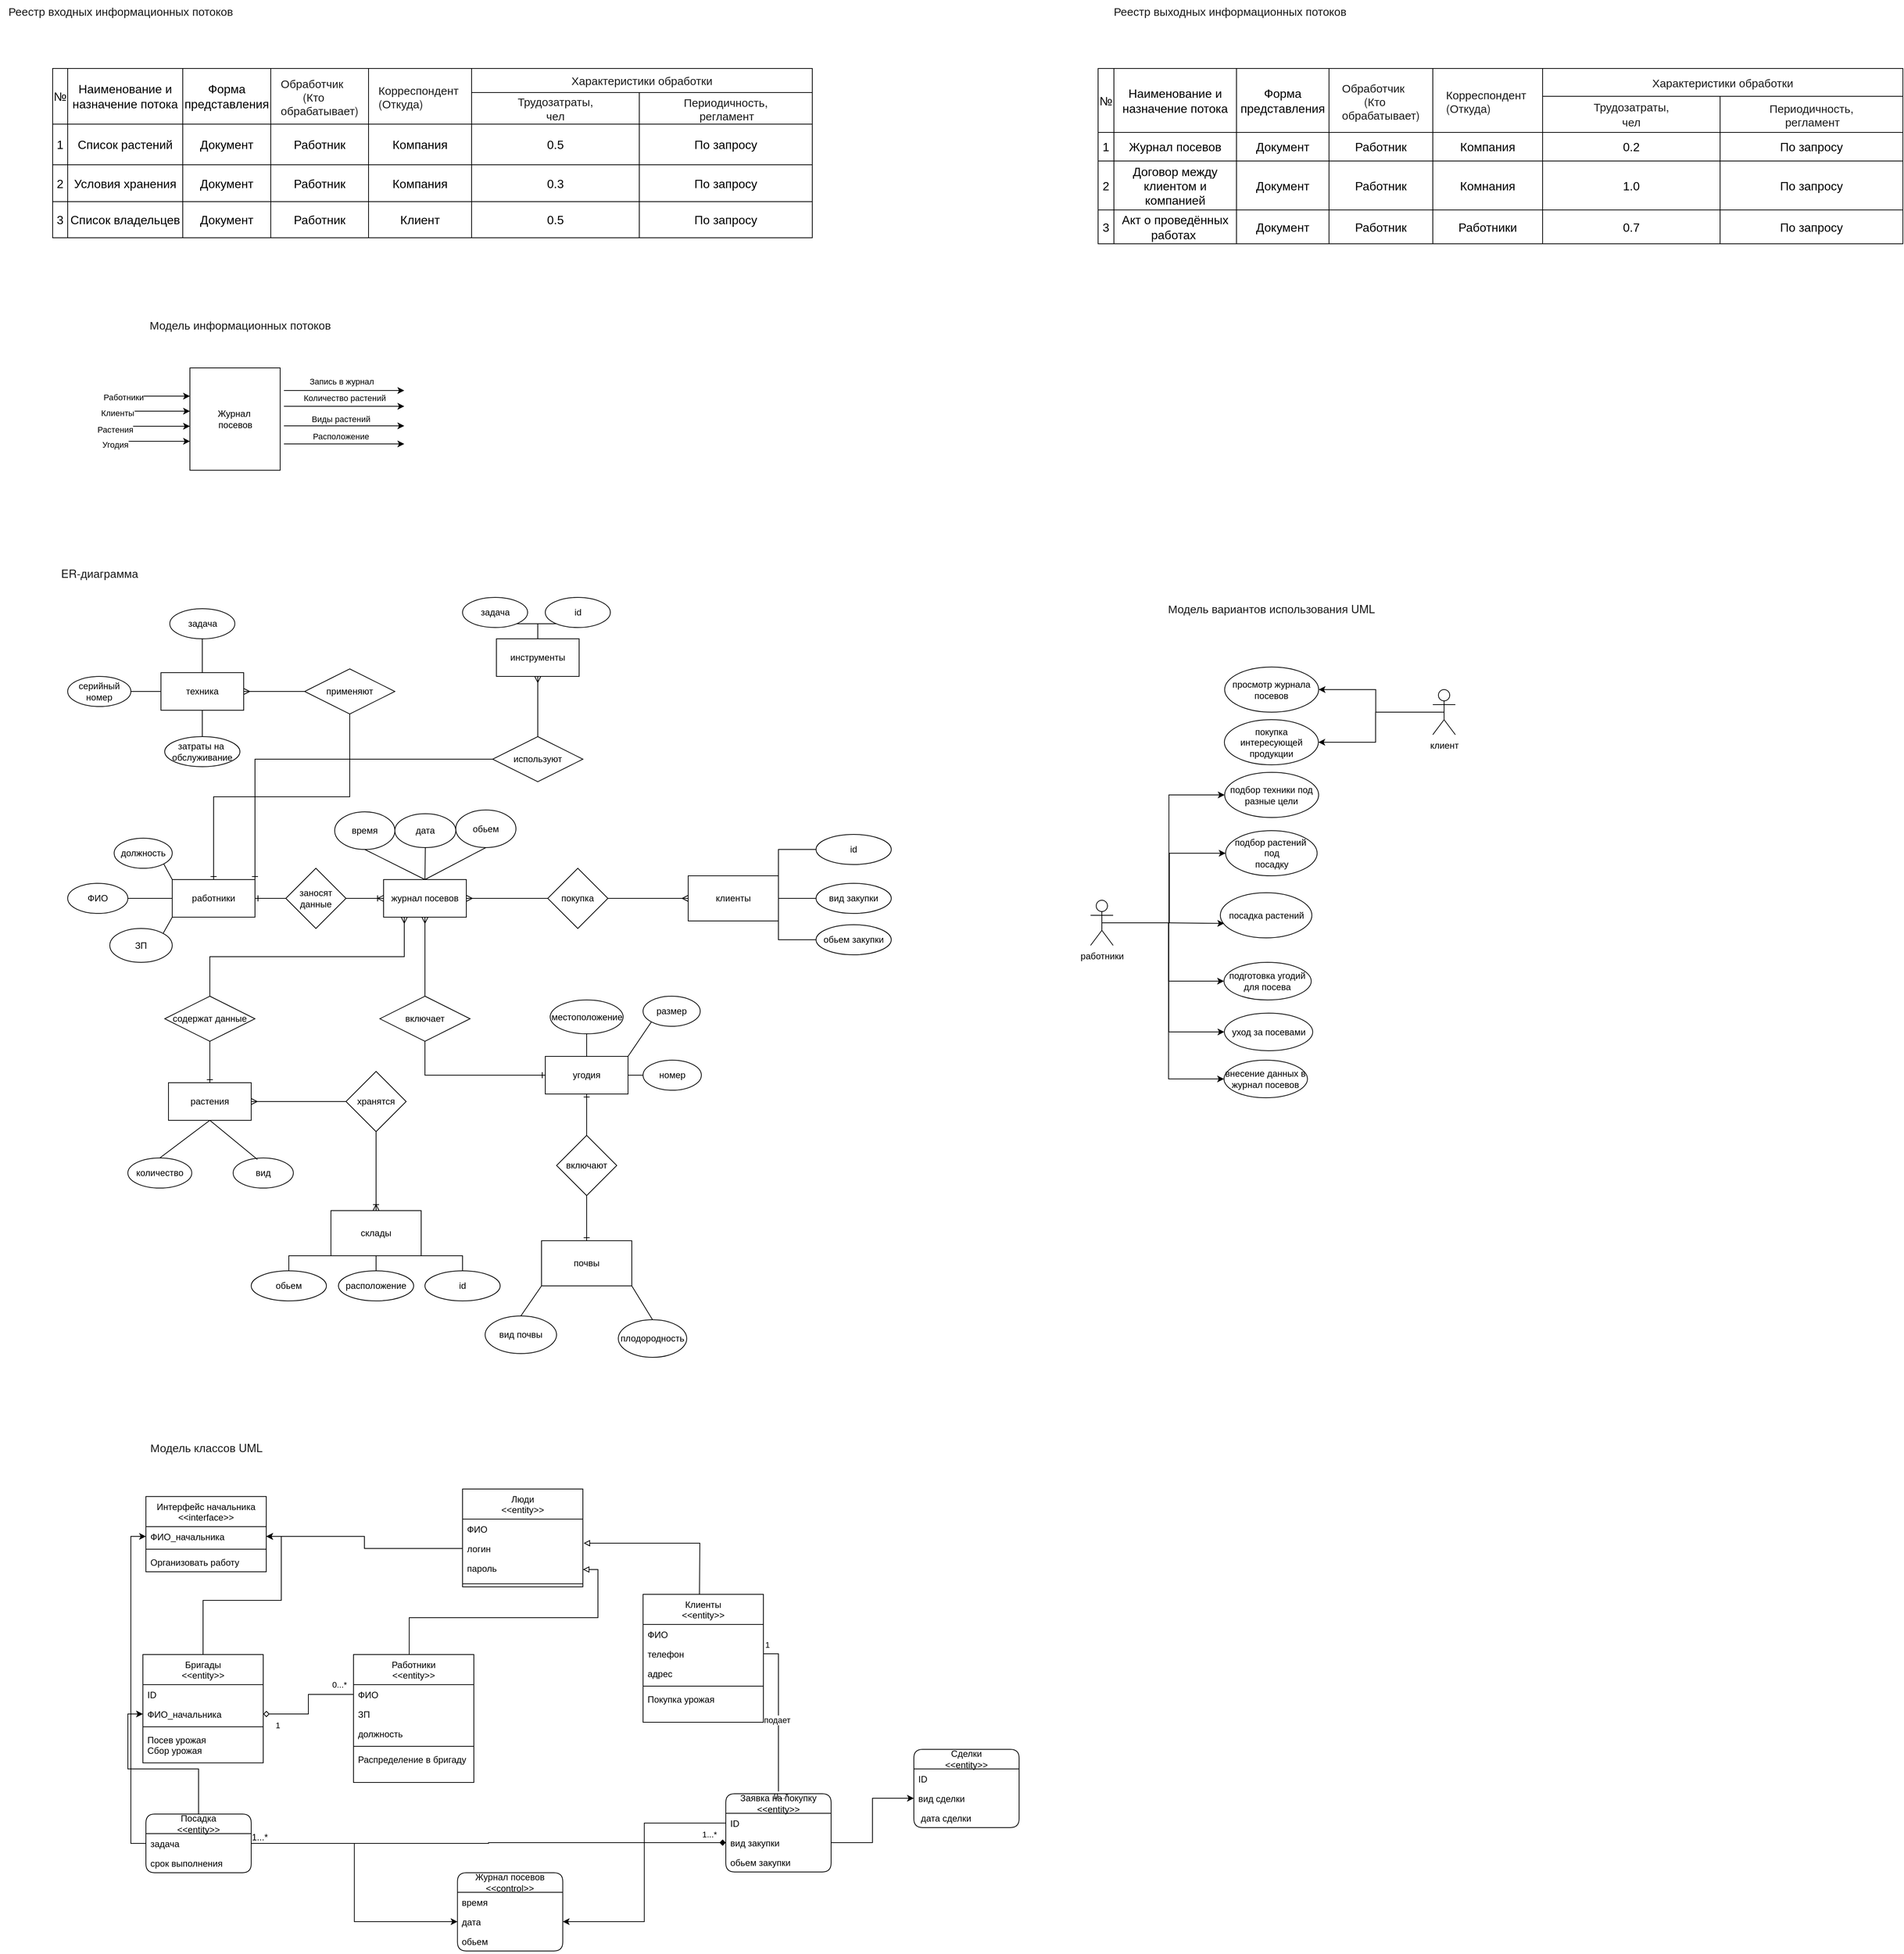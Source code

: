 <mxfile version="26.0.16">
  <diagram name="Страница — 1" id="Wz7W_foQ-fIaF9sAPewU">
    <mxGraphModel dx="5010" dy="5408" grid="1" gridSize="10" guides="1" tooltips="1" connect="1" arrows="1" fold="1" page="1" pageScale="1" pageWidth="827" pageHeight="1169" math="0" shadow="0">
      <root>
        <mxCell id="0" />
        <mxCell id="1" parent="0" />
        <mxCell id="6RJDPmXHYYITonhlFicW-18" style="edgeStyle=orthogonalEdgeStyle;rounded=0;orthogonalLoop=1;jettySize=auto;html=1;exitX=1;exitY=0.5;exitDx=0;exitDy=0;entryX=0;entryY=0.5;entryDx=0;entryDy=0;endArrow=none;startFill=0;startArrow=ERmany;" parent="1" source="xHQmMYvVog3_YFpnnVDU-4" target="6RJDPmXHYYITonhlFicW-17" edge="1">
          <mxGeometry relative="1" as="geometry" />
        </mxCell>
        <mxCell id="xHQmMYvVog3_YFpnnVDU-4" value="растения" style="html=1;whiteSpace=wrap;" parent="1" vertex="1">
          <mxGeometry x="344" y="270" width="110" height="50" as="geometry" />
        </mxCell>
        <mxCell id="8dKpMXSSEpybX1ov0lda-67" style="edgeStyle=orthogonalEdgeStyle;rounded=0;orthogonalLoop=1;jettySize=auto;html=1;exitX=1;exitY=0.5;exitDx=0;exitDy=0;entryX=0;entryY=0.5;entryDx=0;entryDy=0;endArrow=none;startFill=0;" parent="1" source="xHQmMYvVog3_YFpnnVDU-5" target="xHQmMYvVog3_YFpnnVDU-33" edge="1">
          <mxGeometry relative="1" as="geometry" />
        </mxCell>
        <mxCell id="xHQmMYvVog3_YFpnnVDU-5" value="угодия" style="html=1;whiteSpace=wrap;" parent="1" vertex="1">
          <mxGeometry x="845" y="235" width="110" height="50" as="geometry" />
        </mxCell>
        <mxCell id="8dKpMXSSEpybX1ov0lda-70" style="edgeStyle=orthogonalEdgeStyle;rounded=0;orthogonalLoop=1;jettySize=auto;html=1;exitX=0.5;exitY=0;exitDx=0;exitDy=0;entryX=0.5;entryY=1;entryDx=0;entryDy=0;endArrow=none;endFill=0;startArrow=ERone;startFill=0;" parent="1" source="xHQmMYvVog3_YFpnnVDU-6" target="8dKpMXSSEpybX1ov0lda-69" edge="1">
          <mxGeometry relative="1" as="geometry" />
        </mxCell>
        <mxCell id="8dKpMXSSEpybX1ov0lda-73" style="edgeStyle=orthogonalEdgeStyle;rounded=0;orthogonalLoop=1;jettySize=auto;html=1;exitX=1;exitY=0;exitDx=0;exitDy=0;entryX=0;entryY=0.5;entryDx=0;entryDy=0;endArrow=none;endFill=0;startArrow=ERone;startFill=0;" parent="1" source="xHQmMYvVog3_YFpnnVDU-6" target="8dKpMXSSEpybX1ov0lda-68" edge="1">
          <mxGeometry relative="1" as="geometry" />
        </mxCell>
        <mxCell id="xHQmMYvVog3_YFpnnVDU-6" value="работники" style="html=1;whiteSpace=wrap;" parent="1" vertex="1">
          <mxGeometry x="349" width="110" height="50" as="geometry" />
        </mxCell>
        <mxCell id="8dKpMXSSEpybX1ov0lda-83" style="edgeStyle=orthogonalEdgeStyle;rounded=0;orthogonalLoop=1;jettySize=auto;html=1;exitX=0.5;exitY=1;exitDx=0;exitDy=0;entryX=0.5;entryY=0;entryDx=0;entryDy=0;endArrow=none;endFill=0;startFill=0;startArrow=ERmany;" parent="1" source="xHQmMYvVog3_YFpnnVDU-7" target="8dKpMXSSEpybX1ov0lda-77" edge="1">
          <mxGeometry relative="1" as="geometry" />
        </mxCell>
        <mxCell id="8dKpMXSSEpybX1ov0lda-87" style="edgeStyle=orthogonalEdgeStyle;rounded=0;orthogonalLoop=1;jettySize=auto;html=1;exitX=0.25;exitY=1;exitDx=0;exitDy=0;entryX=0.5;entryY=0;entryDx=0;entryDy=0;startArrow=ERmany;startFill=0;endArrow=none;" parent="1" source="xHQmMYvVog3_YFpnnVDU-7" target="8dKpMXSSEpybX1ov0lda-76" edge="1">
          <mxGeometry relative="1" as="geometry" />
        </mxCell>
        <mxCell id="6RJDPmXHYYITonhlFicW-8" style="edgeStyle=orthogonalEdgeStyle;rounded=0;orthogonalLoop=1;jettySize=auto;html=1;exitX=1;exitY=0.5;exitDx=0;exitDy=0;entryX=0;entryY=0.5;entryDx=0;entryDy=0;startArrow=ERmany;startFill=0;endArrow=none;endFill=0;" parent="1" source="xHQmMYvVog3_YFpnnVDU-7" target="6RJDPmXHYYITonhlFicW-6" edge="1">
          <mxGeometry relative="1" as="geometry" />
        </mxCell>
        <mxCell id="xHQmMYvVog3_YFpnnVDU-7" value="журнал посевов" style="html=1;whiteSpace=wrap;" parent="1" vertex="1">
          <mxGeometry x="630" width="110" height="50" as="geometry" />
        </mxCell>
        <mxCell id="xHQmMYvVog3_YFpnnVDU-10" value="заносят данные" style="rhombus;whiteSpace=wrap;html=1;" parent="1" vertex="1">
          <mxGeometry x="500" y="-15" width="80" height="80" as="geometry" />
        </mxCell>
        <mxCell id="xHQmMYvVog3_YFpnnVDU-30" value="ФИО" style="ellipse;whiteSpace=wrap;html=1;" parent="1" vertex="1">
          <mxGeometry x="210" y="5" width="80" height="40" as="geometry" />
        </mxCell>
        <mxCell id="xHQmMYvVog3_YFpnnVDU-32" value="вид" style="ellipse;whiteSpace=wrap;html=1;" parent="1" vertex="1">
          <mxGeometry x="430" y="370" width="80" height="40" as="geometry" />
        </mxCell>
        <mxCell id="xHQmMYvVog3_YFpnnVDU-33" value="номер" style="ellipse;whiteSpace=wrap;html=1;" parent="1" vertex="1">
          <mxGeometry x="975" y="240" width="77.5" height="40" as="geometry" />
        </mxCell>
        <mxCell id="xHQmMYvVog3_YFpnnVDU-34" value="дата" style="ellipse;whiteSpace=wrap;html=1;" parent="1" vertex="1">
          <mxGeometry x="645" y="-87.5" width="81" height="45" as="geometry" />
        </mxCell>
        <mxCell id="xHQmMYvVog3_YFpnnVDU-41" value="время" style="ellipse;whiteSpace=wrap;html=1;" parent="1" vertex="1">
          <mxGeometry x="565" y="-90" width="80" height="50" as="geometry" />
        </mxCell>
        <mxCell id="xHQmMYvVog3_YFpnnVDU-42" value="размер" style="ellipse;whiteSpace=wrap;html=1;" parent="1" vertex="1">
          <mxGeometry x="975" y="155" width="76" height="40" as="geometry" />
        </mxCell>
        <mxCell id="xHQmMYvVog3_YFpnnVDU-48" value="должность" style="ellipse;whiteSpace=wrap;html=1;" parent="1" vertex="1">
          <mxGeometry x="271.75" y="-55" width="77.25" height="40" as="geometry" />
        </mxCell>
        <mxCell id="xHQmMYvVog3_YFpnnVDU-53" value="обьем" style="ellipse;whiteSpace=wrap;html=1;" parent="1" vertex="1">
          <mxGeometry x="726" y="-92.5" width="80" height="50" as="geometry" />
        </mxCell>
        <mxCell id="xHQmMYvVog3_YFpnnVDU-55" value="техника" style="rounded=0;whiteSpace=wrap;html=1;" parent="1" vertex="1">
          <mxGeometry x="334" y="-275" width="110" height="50" as="geometry" />
        </mxCell>
        <mxCell id="BllhNs5Axg_kHeN5OGML-1" value="ЗП" style="ellipse;whiteSpace=wrap;html=1;" parent="1" vertex="1">
          <mxGeometry x="266" y="65" width="83" height="45" as="geometry" />
        </mxCell>
        <mxCell id="BllhNs5Axg_kHeN5OGML-4" value="количество" style="ellipse;whiteSpace=wrap;html=1;" parent="1" vertex="1">
          <mxGeometry x="290" y="370" width="85" height="40" as="geometry" />
        </mxCell>
        <mxCell id="BllhNs5Axg_kHeN5OGML-10" value="местоположение" style="ellipse;whiteSpace=wrap;html=1;" parent="1" vertex="1">
          <mxGeometry x="851.5" y="160" width="97" height="45" as="geometry" />
        </mxCell>
        <mxCell id="BllhNs5Axg_kHeN5OGML-14" value="серийный&lt;div&gt;номер&lt;/div&gt;" style="ellipse;whiteSpace=wrap;html=1;" parent="1" vertex="1">
          <mxGeometry x="210" y="-270" width="84" height="40" as="geometry" />
        </mxCell>
        <mxCell id="BllhNs5Axg_kHeN5OGML-15" value="задача" style="ellipse;whiteSpace=wrap;html=1;" parent="1" vertex="1">
          <mxGeometry x="345.75" y="-360" width="86.5" height="40" as="geometry" />
        </mxCell>
        <mxCell id="BllhNs5Axg_kHeN5OGML-23" value="затраты на&amp;nbsp;&lt;div&gt;обслуживание&lt;/div&gt;" style="ellipse;whiteSpace=wrap;html=1;" parent="1" vertex="1">
          <mxGeometry x="339" y="-190" width="100" height="40" as="geometry" />
        </mxCell>
        <mxCell id="BllhNs5Axg_kHeN5OGML-36" style="edgeStyle=orthogonalEdgeStyle;rounded=0;orthogonalLoop=1;jettySize=auto;html=1;exitX=0.5;exitY=0.5;exitDx=0;exitDy=0;exitPerimeter=0;entryX=0;entryY=0.5;entryDx=0;entryDy=0;" parent="1" source="BllhNs5Axg_kHeN5OGML-25" target="BllhNs5Axg_kHeN5OGML-28" edge="1">
          <mxGeometry relative="1" as="geometry" />
        </mxCell>
        <mxCell id="BllhNs5Axg_kHeN5OGML-37" style="edgeStyle=orthogonalEdgeStyle;rounded=0;orthogonalLoop=1;jettySize=auto;html=1;exitX=0.5;exitY=0.5;exitDx=0;exitDy=0;exitPerimeter=0;entryX=0;entryY=0.5;entryDx=0;entryDy=0;" parent="1" source="BllhNs5Axg_kHeN5OGML-25" target="BllhNs5Axg_kHeN5OGML-29" edge="1">
          <mxGeometry relative="1" as="geometry" />
        </mxCell>
        <mxCell id="BllhNs5Axg_kHeN5OGML-38" style="edgeStyle=orthogonalEdgeStyle;rounded=0;orthogonalLoop=1;jettySize=auto;html=1;exitX=0.5;exitY=0.5;exitDx=0;exitDy=0;exitPerimeter=0;entryX=0;entryY=0.5;entryDx=0;entryDy=0;" parent="1" source="BllhNs5Axg_kHeN5OGML-25" target="BllhNs5Axg_kHeN5OGML-26" edge="1">
          <mxGeometry relative="1" as="geometry" />
        </mxCell>
        <mxCell id="BllhNs5Axg_kHeN5OGML-43" style="edgeStyle=orthogonalEdgeStyle;rounded=0;orthogonalLoop=1;jettySize=auto;html=1;exitX=0.5;exitY=0.5;exitDx=0;exitDy=0;exitPerimeter=0;entryX=0;entryY=0.5;entryDx=0;entryDy=0;" parent="1" source="BllhNs5Axg_kHeN5OGML-25" target="BllhNs5Axg_kHeN5OGML-41" edge="1">
          <mxGeometry relative="1" as="geometry" />
        </mxCell>
        <mxCell id="zRg1PY13SWyCJ_tRB_gy-2" style="edgeStyle=orthogonalEdgeStyle;rounded=0;orthogonalLoop=1;jettySize=auto;html=1;exitX=0.5;exitY=0.5;exitDx=0;exitDy=0;exitPerimeter=0;entryX=0;entryY=0.5;entryDx=0;entryDy=0;" parent="1" source="BllhNs5Axg_kHeN5OGML-25" target="BllhNs5Axg_kHeN5OGML-32" edge="1">
          <mxGeometry relative="1" as="geometry" />
        </mxCell>
        <mxCell id="BllhNs5Axg_kHeN5OGML-25" value="работники" style="shape=umlActor;verticalLabelPosition=bottom;verticalAlign=top;html=1;outlineConnect=0;" parent="1" vertex="1">
          <mxGeometry x="1570" y="27.5" width="30" height="60" as="geometry" />
        </mxCell>
        <mxCell id="BllhNs5Axg_kHeN5OGML-26" value="подбор растений&amp;nbsp;&lt;div&gt;под&lt;/div&gt;&lt;div&gt;посадку&lt;/div&gt;" style="ellipse;whiteSpace=wrap;html=1;" parent="1" vertex="1">
          <mxGeometry x="1749.5" y="-65" width="121.75" height="60" as="geometry" />
        </mxCell>
        <mxCell id="BllhNs5Axg_kHeN5OGML-27" value="посадка растений" style="ellipse;whiteSpace=wrap;html=1;" parent="1" vertex="1">
          <mxGeometry x="1742.5" y="17.5" width="121.75" height="60" as="geometry" />
        </mxCell>
        <mxCell id="BllhNs5Axg_kHeN5OGML-28" value="подготовка угодий для посева" style="ellipse;whiteSpace=wrap;html=1;" parent="1" vertex="1">
          <mxGeometry x="1747.38" y="110" width="116" height="50" as="geometry" />
        </mxCell>
        <mxCell id="BllhNs5Axg_kHeN5OGML-29" value="внесение данных в журнал посевов" style="ellipse;whiteSpace=wrap;html=1;" parent="1" vertex="1">
          <mxGeometry x="1747.38" y="240" width="111" height="50" as="geometry" />
        </mxCell>
        <mxCell id="BllhNs5Axg_kHeN5OGML-32" value="подбор техники под разные цели" style="ellipse;whiteSpace=wrap;html=1;" parent="1" vertex="1">
          <mxGeometry x="1748.25" y="-142.5" width="125" height="60" as="geometry" />
        </mxCell>
        <mxCell id="BllhNs5Axg_kHeN5OGML-35" style="edgeStyle=orthogonalEdgeStyle;rounded=0;orthogonalLoop=1;jettySize=auto;html=1;exitX=0.5;exitY=0.5;exitDx=0;exitDy=0;exitPerimeter=0;entryX=0.042;entryY=0.68;entryDx=0;entryDy=0;entryPerimeter=0;" parent="1" source="BllhNs5Axg_kHeN5OGML-25" target="BllhNs5Axg_kHeN5OGML-27" edge="1">
          <mxGeometry relative="1" as="geometry" />
        </mxCell>
        <mxCell id="BllhNs5Axg_kHeN5OGML-41" value="уход за посевами" style="ellipse;whiteSpace=wrap;html=1;" parent="1" vertex="1">
          <mxGeometry x="1747.88" y="177.5" width="117.5" height="50" as="geometry" />
        </mxCell>
        <mxCell id="8dKpMXSSEpybX1ov0lda-4" value="" style="edgeStyle=entityRelationEdgeStyle;fontSize=12;html=1;endArrow=ERoneToMany;rounded=0;exitX=1;exitY=0.5;exitDx=0;exitDy=0;entryX=0;entryY=0.5;entryDx=0;entryDy=0;" parent="1" source="xHQmMYvVog3_YFpnnVDU-10" target="xHQmMYvVog3_YFpnnVDU-7" edge="1">
          <mxGeometry width="100" height="100" relative="1" as="geometry">
            <mxPoint x="450" y="80" as="sourcePoint" />
            <mxPoint x="550" y="-20" as="targetPoint" />
          </mxGeometry>
        </mxCell>
        <mxCell id="8dKpMXSSEpybX1ov0lda-9" style="edgeStyle=orthogonalEdgeStyle;rounded=0;orthogonalLoop=1;jettySize=auto;html=1;exitX=0.5;exitY=0;exitDx=0;exitDy=0;entryX=0.5;entryY=1;entryDx=0;entryDy=0;" parent="1" source="8dKpMXSSEpybX1ov0lda-6" target="8dKpMXSSEpybX1ov0lda-8" edge="1">
          <mxGeometry relative="1" as="geometry" />
        </mxCell>
        <mxCell id="8dKpMXSSEpybX1ov0lda-10" style="edgeStyle=orthogonalEdgeStyle;rounded=0;orthogonalLoop=1;jettySize=auto;html=1;exitX=0.5;exitY=0;exitDx=0;exitDy=0;entryX=0.5;entryY=1;entryDx=0;entryDy=0;" parent="1" source="8dKpMXSSEpybX1ov0lda-6" target="8dKpMXSSEpybX1ov0lda-7" edge="1">
          <mxGeometry relative="1" as="geometry" />
        </mxCell>
        <mxCell id="8dKpMXSSEpybX1ov0lda-6" value="инструменты" style="rounded=0;whiteSpace=wrap;html=1;" parent="1" vertex="1">
          <mxGeometry x="780" y="-320" width="110" height="50" as="geometry" />
        </mxCell>
        <mxCell id="8dKpMXSSEpybX1ov0lda-7" value="задача" style="ellipse;whiteSpace=wrap;html=1;" parent="1" vertex="1">
          <mxGeometry x="735" y="-375" width="86.5" height="40" as="geometry" />
        </mxCell>
        <mxCell id="8dKpMXSSEpybX1ov0lda-8" value="id" style="ellipse;whiteSpace=wrap;html=1;" parent="1" vertex="1">
          <mxGeometry x="845" y="-375" width="86.5" height="40" as="geometry" />
        </mxCell>
        <mxCell id="8dKpMXSSEpybX1ov0lda-35" value="" style="endArrow=none;html=1;rounded=0;entryX=0;entryY=0.5;entryDx=0;entryDy=0;exitX=1;exitY=0.5;exitDx=0;exitDy=0;startArrow=ERone;startFill=0;" parent="1" source="xHQmMYvVog3_YFpnnVDU-6" target="xHQmMYvVog3_YFpnnVDU-10" edge="1">
          <mxGeometry relative="1" as="geometry">
            <mxPoint x="415" y="70" as="sourcePoint" />
            <mxPoint x="575" y="70" as="targetPoint" />
          </mxGeometry>
        </mxCell>
        <mxCell id="8dKpMXSSEpybX1ov0lda-49" value="" style="endArrow=none;html=1;rounded=0;entryX=0.5;entryY=0;entryDx=0;entryDy=0;exitX=0.5;exitY=1;exitDx=0;exitDy=0;" parent="1" source="BllhNs5Axg_kHeN5OGML-10" target="xHQmMYvVog3_YFpnnVDU-5" edge="1">
          <mxGeometry relative="1" as="geometry">
            <mxPoint x="915" y="150" as="sourcePoint" />
            <mxPoint x="1075" y="150" as="targetPoint" />
          </mxGeometry>
        </mxCell>
        <mxCell id="8dKpMXSSEpybX1ov0lda-53" value="" style="endArrow=none;html=1;rounded=0;entryX=0.5;entryY=1;entryDx=0;entryDy=0;exitX=0.5;exitY=0;exitDx=0;exitDy=0;" parent="1" source="xHQmMYvVog3_YFpnnVDU-7" target="xHQmMYvVog3_YFpnnVDU-41" edge="1">
          <mxGeometry relative="1" as="geometry">
            <mxPoint x="415" y="170" as="sourcePoint" />
            <mxPoint x="575" y="170" as="targetPoint" />
          </mxGeometry>
        </mxCell>
        <mxCell id="8dKpMXSSEpybX1ov0lda-56" value="" style="endArrow=none;html=1;rounded=0;exitX=1;exitY=1;exitDx=0;exitDy=0;entryX=0;entryY=0;entryDx=0;entryDy=0;" parent="1" source="xHQmMYvVog3_YFpnnVDU-48" target="xHQmMYvVog3_YFpnnVDU-6" edge="1">
          <mxGeometry relative="1" as="geometry">
            <mxPoint x="415" y="170" as="sourcePoint" />
            <mxPoint x="575" y="170" as="targetPoint" />
          </mxGeometry>
        </mxCell>
        <mxCell id="8dKpMXSSEpybX1ov0lda-57" value="" style="endArrow=none;html=1;rounded=0;exitX=1;exitY=0.5;exitDx=0;exitDy=0;entryX=0;entryY=0.5;entryDx=0;entryDy=0;" parent="1" source="xHQmMYvVog3_YFpnnVDU-30" target="xHQmMYvVog3_YFpnnVDU-6" edge="1">
          <mxGeometry relative="1" as="geometry">
            <mxPoint x="415" y="170" as="sourcePoint" />
            <mxPoint x="575" y="170" as="targetPoint" />
          </mxGeometry>
        </mxCell>
        <mxCell id="8dKpMXSSEpybX1ov0lda-59" value="" style="endArrow=none;html=1;rounded=0;exitX=1;exitY=0;exitDx=0;exitDy=0;entryX=0;entryY=1;entryDx=0;entryDy=0;" parent="1" source="BllhNs5Axg_kHeN5OGML-1" target="xHQmMYvVog3_YFpnnVDU-6" edge="1">
          <mxGeometry relative="1" as="geometry">
            <mxPoint x="415" y="170" as="sourcePoint" />
            <mxPoint x="575" y="170" as="targetPoint" />
          </mxGeometry>
        </mxCell>
        <mxCell id="8dKpMXSSEpybX1ov0lda-60" value="" style="endArrow=none;html=1;rounded=0;entryX=0.5;entryY=1;entryDx=0;entryDy=0;exitX=0.5;exitY=0;exitDx=0;exitDy=0;" parent="1" source="xHQmMYvVog3_YFpnnVDU-55" target="BllhNs5Axg_kHeN5OGML-15" edge="1">
          <mxGeometry relative="1" as="geometry">
            <mxPoint x="415" y="-230" as="sourcePoint" />
            <mxPoint x="575" y="-230" as="targetPoint" />
          </mxGeometry>
        </mxCell>
        <mxCell id="8dKpMXSSEpybX1ov0lda-61" value="" style="endArrow=none;html=1;rounded=0;entryX=0;entryY=0.5;entryDx=0;entryDy=0;exitX=1;exitY=0.5;exitDx=0;exitDy=0;" parent="1" source="BllhNs5Axg_kHeN5OGML-14" target="xHQmMYvVog3_YFpnnVDU-55" edge="1">
          <mxGeometry relative="1" as="geometry">
            <mxPoint x="415" y="-230" as="sourcePoint" />
            <mxPoint x="575" y="-230" as="targetPoint" />
          </mxGeometry>
        </mxCell>
        <mxCell id="8dKpMXSSEpybX1ov0lda-62" value="" style="endArrow=none;html=1;rounded=0;entryX=0.5;entryY=0;entryDx=0;entryDy=0;exitX=0.5;exitY=1;exitDx=0;exitDy=0;" parent="1" source="xHQmMYvVog3_YFpnnVDU-55" target="BllhNs5Axg_kHeN5OGML-23" edge="1">
          <mxGeometry relative="1" as="geometry">
            <mxPoint x="415" y="-230" as="sourcePoint" />
            <mxPoint x="575" y="-230" as="targetPoint" />
          </mxGeometry>
        </mxCell>
        <mxCell id="8dKpMXSSEpybX1ov0lda-72" style="edgeStyle=orthogonalEdgeStyle;rounded=0;orthogonalLoop=1;jettySize=auto;html=1;exitX=0.5;exitY=0;exitDx=0;exitDy=0;entryX=0.5;entryY=1;entryDx=0;entryDy=0;endArrow=ERmany;endFill=0;" parent="1" source="8dKpMXSSEpybX1ov0lda-68" target="8dKpMXSSEpybX1ov0lda-6" edge="1">
          <mxGeometry relative="1" as="geometry" />
        </mxCell>
        <mxCell id="8dKpMXSSEpybX1ov0lda-68" value="используют" style="shape=rhombus;perimeter=rhombusPerimeter;whiteSpace=wrap;html=1;align=center;" parent="1" vertex="1">
          <mxGeometry x="775" y="-190" width="120" height="60" as="geometry" />
        </mxCell>
        <mxCell id="8dKpMXSSEpybX1ov0lda-71" style="edgeStyle=orthogonalEdgeStyle;rounded=0;orthogonalLoop=1;jettySize=auto;html=1;exitX=0;exitY=0.5;exitDx=0;exitDy=0;entryX=1;entryY=0.5;entryDx=0;entryDy=0;endArrow=ERmany;endFill=0;" parent="1" source="8dKpMXSSEpybX1ov0lda-69" target="xHQmMYvVog3_YFpnnVDU-55" edge="1">
          <mxGeometry relative="1" as="geometry" />
        </mxCell>
        <mxCell id="8dKpMXSSEpybX1ov0lda-69" value="применяют" style="shape=rhombus;perimeter=rhombusPerimeter;whiteSpace=wrap;html=1;align=center;" parent="1" vertex="1">
          <mxGeometry x="525" y="-280" width="120" height="60" as="geometry" />
        </mxCell>
        <mxCell id="8dKpMXSSEpybX1ov0lda-74" value="" style="endArrow=none;html=1;rounded=0;exitX=0.5;exitY=0;exitDx=0;exitDy=0;entryX=0.5;entryY=1;entryDx=0;entryDy=0;" parent="1" source="BllhNs5Axg_kHeN5OGML-4" target="xHQmMYvVog3_YFpnnVDU-4" edge="1">
          <mxGeometry relative="1" as="geometry">
            <mxPoint x="605" y="240" as="sourcePoint" />
            <mxPoint x="765" y="240" as="targetPoint" />
          </mxGeometry>
        </mxCell>
        <mxCell id="8dKpMXSSEpybX1ov0lda-75" value="" style="endArrow=none;html=1;rounded=0;exitX=0.5;exitY=1;exitDx=0;exitDy=0;entryX=0.403;entryY=0.05;entryDx=0;entryDy=0;entryPerimeter=0;" parent="1" source="xHQmMYvVog3_YFpnnVDU-4" target="xHQmMYvVog3_YFpnnVDU-32" edge="1">
          <mxGeometry relative="1" as="geometry">
            <mxPoint x="605" y="240" as="sourcePoint" />
            <mxPoint x="765" y="240" as="targetPoint" />
          </mxGeometry>
        </mxCell>
        <mxCell id="8dKpMXSSEpybX1ov0lda-82" style="edgeStyle=orthogonalEdgeStyle;rounded=0;orthogonalLoop=1;jettySize=auto;html=1;exitX=0.5;exitY=1;exitDx=0;exitDy=0;entryX=0.5;entryY=0;entryDx=0;entryDy=0;endArrow=ERone;endFill=0;" parent="1" source="8dKpMXSSEpybX1ov0lda-76" target="xHQmMYvVog3_YFpnnVDU-4" edge="1">
          <mxGeometry relative="1" as="geometry" />
        </mxCell>
        <mxCell id="8dKpMXSSEpybX1ov0lda-76" value="содержат данные" style="shape=rhombus;perimeter=rhombusPerimeter;whiteSpace=wrap;html=1;align=center;" parent="1" vertex="1">
          <mxGeometry x="339" y="155" width="120" height="60" as="geometry" />
        </mxCell>
        <mxCell id="8dKpMXSSEpybX1ov0lda-85" style="edgeStyle=orthogonalEdgeStyle;rounded=0;orthogonalLoop=1;jettySize=auto;html=1;exitX=0.5;exitY=1;exitDx=0;exitDy=0;entryX=0;entryY=0.5;entryDx=0;entryDy=0;endArrow=ERone;endFill=0;" parent="1" source="8dKpMXSSEpybX1ov0lda-77" target="xHQmMYvVog3_YFpnnVDU-5" edge="1">
          <mxGeometry relative="1" as="geometry" />
        </mxCell>
        <mxCell id="8dKpMXSSEpybX1ov0lda-77" value="включает" style="shape=rhombus;perimeter=rhombusPerimeter;whiteSpace=wrap;html=1;align=center;" parent="1" vertex="1">
          <mxGeometry x="625" y="155" width="120" height="60" as="geometry" />
        </mxCell>
        <mxCell id="8dKpMXSSEpybX1ov0lda-79" value="" style="endArrow=none;html=1;rounded=0;exitX=0.5;exitY=1;exitDx=0;exitDy=0;entryX=0.5;entryY=0;entryDx=0;entryDy=0;" parent="1" source="xHQmMYvVog3_YFpnnVDU-34" target="xHQmMYvVog3_YFpnnVDU-7" edge="1">
          <mxGeometry relative="1" as="geometry">
            <mxPoint x="605" y="-60" as="sourcePoint" />
            <mxPoint x="765" y="-60" as="targetPoint" />
          </mxGeometry>
        </mxCell>
        <mxCell id="8dKpMXSSEpybX1ov0lda-80" value="" style="endArrow=none;html=1;rounded=0;entryX=0.5;entryY=1;entryDx=0;entryDy=0;exitX=0.5;exitY=0;exitDx=0;exitDy=0;" parent="1" source="xHQmMYvVog3_YFpnnVDU-7" target="xHQmMYvVog3_YFpnnVDU-53" edge="1">
          <mxGeometry relative="1" as="geometry">
            <mxPoint x="605" y="-60" as="sourcePoint" />
            <mxPoint x="765" y="-60" as="targetPoint" />
          </mxGeometry>
        </mxCell>
        <mxCell id="6RJDPmXHYYITonhlFicW-32" style="edgeStyle=orthogonalEdgeStyle;rounded=0;orthogonalLoop=1;jettySize=auto;html=1;exitX=1;exitY=0;exitDx=0;exitDy=0;entryX=0;entryY=0.5;entryDx=0;entryDy=0;endArrow=none;startFill=0;" parent="1" source="6RJDPmXHYYITonhlFicW-1" target="6RJDPmXHYYITonhlFicW-28" edge="1">
          <mxGeometry relative="1" as="geometry" />
        </mxCell>
        <mxCell id="6RJDPmXHYYITonhlFicW-33" style="edgeStyle=orthogonalEdgeStyle;rounded=0;orthogonalLoop=1;jettySize=auto;html=1;exitX=1;exitY=0.5;exitDx=0;exitDy=0;entryX=0;entryY=0.5;entryDx=0;entryDy=0;endArrow=none;startFill=0;" parent="1" source="6RJDPmXHYYITonhlFicW-1" target="6RJDPmXHYYITonhlFicW-29" edge="1">
          <mxGeometry relative="1" as="geometry" />
        </mxCell>
        <mxCell id="6RJDPmXHYYITonhlFicW-34" style="edgeStyle=orthogonalEdgeStyle;rounded=0;orthogonalLoop=1;jettySize=auto;html=1;exitX=1;exitY=1;exitDx=0;exitDy=0;entryX=0;entryY=0.5;entryDx=0;entryDy=0;endArrow=none;startFill=0;" parent="1" source="6RJDPmXHYYITonhlFicW-1" target="6RJDPmXHYYITonhlFicW-30" edge="1">
          <mxGeometry relative="1" as="geometry" />
        </mxCell>
        <mxCell id="6RJDPmXHYYITonhlFicW-1" value="клиенты" style="rounded=0;whiteSpace=wrap;html=1;" parent="1" vertex="1">
          <mxGeometry x="1035" y="-5" width="120" height="60" as="geometry" />
        </mxCell>
        <mxCell id="6RJDPmXHYYITonhlFicW-5" style="edgeStyle=orthogonalEdgeStyle;rounded=0;orthogonalLoop=1;jettySize=auto;html=1;entryX=0.5;entryY=1;entryDx=0;entryDy=0;startArrow=ERone;startFill=0;endArrow=none;endFill=0;exitX=0.5;exitY=0;exitDx=0;exitDy=0;" parent="1" source="6RJDPmXHYYITonhlFicW-2" target="6RJDPmXHYYITonhlFicW-9" edge="1">
          <mxGeometry relative="1" as="geometry">
            <mxPoint x="385" y="530" as="sourcePoint" />
            <mxPoint x="524.45" y="344.5" as="targetPoint" />
          </mxGeometry>
        </mxCell>
        <mxCell id="6RJDPmXHYYITonhlFicW-2" value="почвы" style="rounded=0;whiteSpace=wrap;html=1;" parent="1" vertex="1">
          <mxGeometry x="840" y="480" width="120" height="60" as="geometry" />
        </mxCell>
        <mxCell id="6RJDPmXHYYITonhlFicW-7" style="edgeStyle=orthogonalEdgeStyle;rounded=0;orthogonalLoop=1;jettySize=auto;html=1;exitX=1;exitY=0.5;exitDx=0;exitDy=0;entryX=0;entryY=0.5;entryDx=0;entryDy=0;startArrow=none;startFill=0;endArrow=ERmany;endFill=0;" parent="1" source="6RJDPmXHYYITonhlFicW-6" target="6RJDPmXHYYITonhlFicW-1" edge="1">
          <mxGeometry relative="1" as="geometry" />
        </mxCell>
        <mxCell id="6RJDPmXHYYITonhlFicW-6" value="покупка" style="rhombus;whiteSpace=wrap;html=1;" parent="1" vertex="1">
          <mxGeometry x="848.25" y="-15" width="80" height="80" as="geometry" />
        </mxCell>
        <mxCell id="6RJDPmXHYYITonhlFicW-12" style="edgeStyle=orthogonalEdgeStyle;rounded=0;orthogonalLoop=1;jettySize=auto;html=1;exitX=0.5;exitY=0;exitDx=0;exitDy=0;startArrow=none;startFill=0;endArrow=ERone;endFill=0;" parent="1" source="6RJDPmXHYYITonhlFicW-9" edge="1">
          <mxGeometry relative="1" as="geometry">
            <mxPoint x="900" y="285" as="targetPoint" />
          </mxGeometry>
        </mxCell>
        <mxCell id="6RJDPmXHYYITonhlFicW-9" value="включают" style="rhombus;whiteSpace=wrap;html=1;" parent="1" vertex="1">
          <mxGeometry x="860" y="340" width="80" height="80" as="geometry" />
        </mxCell>
        <mxCell id="6RJDPmXHYYITonhlFicW-11" value="" style="endArrow=none;html=1;rounded=0;entryX=0;entryY=1;entryDx=0;entryDy=0;exitX=1;exitY=0;exitDx=0;exitDy=0;" parent="1" source="xHQmMYvVog3_YFpnnVDU-5" target="xHQmMYvVog3_YFpnnVDU-42" edge="1">
          <mxGeometry width="50" height="50" relative="1" as="geometry">
            <mxPoint x="635" y="300" as="sourcePoint" />
            <mxPoint x="685" y="250" as="targetPoint" />
          </mxGeometry>
        </mxCell>
        <mxCell id="6RJDPmXHYYITonhlFicW-13" value="вид почвы" style="ellipse;whiteSpace=wrap;html=1;" parent="1" vertex="1">
          <mxGeometry x="765" y="580" width="95" height="50" as="geometry" />
        </mxCell>
        <mxCell id="6RJDPmXHYYITonhlFicW-14" value="плодородность" style="ellipse;whiteSpace=wrap;html=1;" parent="1" vertex="1">
          <mxGeometry x="942.08" y="585" width="91" height="50" as="geometry" />
        </mxCell>
        <mxCell id="6RJDPmXHYYITonhlFicW-15" value="" style="endArrow=none;html=1;rounded=0;entryX=1;entryY=1;entryDx=0;entryDy=0;exitX=0.5;exitY=0;exitDx=0;exitDy=0;" parent="1" source="6RJDPmXHYYITonhlFicW-14" target="6RJDPmXHYYITonhlFicW-2" edge="1">
          <mxGeometry width="50" height="50" relative="1" as="geometry">
            <mxPoint x="635" y="600" as="sourcePoint" />
            <mxPoint x="685" y="550" as="targetPoint" />
          </mxGeometry>
        </mxCell>
        <mxCell id="6RJDPmXHYYITonhlFicW-16" value="" style="endArrow=none;html=1;rounded=0;entryX=0;entryY=1;entryDx=0;entryDy=0;exitX=0.5;exitY=0;exitDx=0;exitDy=0;" parent="1" source="6RJDPmXHYYITonhlFicW-13" target="6RJDPmXHYYITonhlFicW-2" edge="1">
          <mxGeometry width="50" height="50" relative="1" as="geometry">
            <mxPoint x="676" y="600" as="sourcePoint" />
            <mxPoint x="726" y="550" as="targetPoint" />
          </mxGeometry>
        </mxCell>
        <mxCell id="6RJDPmXHYYITonhlFicW-20" style="edgeStyle=orthogonalEdgeStyle;rounded=0;orthogonalLoop=1;jettySize=auto;html=1;exitX=0.5;exitY=1;exitDx=0;exitDy=0;entryX=0.5;entryY=0;entryDx=0;entryDy=0;endArrow=ERoneToMany;startFill=0;endFill=0;" parent="1" source="6RJDPmXHYYITonhlFicW-17" target="6RJDPmXHYYITonhlFicW-19" edge="1">
          <mxGeometry relative="1" as="geometry" />
        </mxCell>
        <mxCell id="6RJDPmXHYYITonhlFicW-17" value="хранятся" style="rhombus;whiteSpace=wrap;html=1;" parent="1" vertex="1">
          <mxGeometry x="580" y="255" width="80" height="80" as="geometry" />
        </mxCell>
        <mxCell id="6RJDPmXHYYITonhlFicW-19" value="склады" style="rounded=0;whiteSpace=wrap;html=1;" parent="1" vertex="1">
          <mxGeometry x="560" y="440" width="120" height="60" as="geometry" />
        </mxCell>
        <mxCell id="6RJDPmXHYYITonhlFicW-25" style="edgeStyle=orthogonalEdgeStyle;rounded=0;orthogonalLoop=1;jettySize=auto;html=1;exitX=0.5;exitY=0;exitDx=0;exitDy=0;entryX=0;entryY=1;entryDx=0;entryDy=0;endArrow=none;startFill=0;" parent="1" source="6RJDPmXHYYITonhlFicW-21" target="6RJDPmXHYYITonhlFicW-19" edge="1">
          <mxGeometry relative="1" as="geometry" />
        </mxCell>
        <mxCell id="6RJDPmXHYYITonhlFicW-21" value="обьем" style="ellipse;whiteSpace=wrap;html=1;align=center;" parent="1" vertex="1">
          <mxGeometry x="454" y="520" width="100" height="40" as="geometry" />
        </mxCell>
        <mxCell id="6RJDPmXHYYITonhlFicW-26" style="edgeStyle=orthogonalEdgeStyle;rounded=0;orthogonalLoop=1;jettySize=auto;html=1;exitX=0.5;exitY=0;exitDx=0;exitDy=0;entryX=0.5;entryY=1;entryDx=0;entryDy=0;endArrow=none;startFill=0;" parent="1" source="6RJDPmXHYYITonhlFicW-22" target="6RJDPmXHYYITonhlFicW-19" edge="1">
          <mxGeometry relative="1" as="geometry" />
        </mxCell>
        <mxCell id="6RJDPmXHYYITonhlFicW-22" value="расположение" style="ellipse;whiteSpace=wrap;html=1;align=center;" parent="1" vertex="1">
          <mxGeometry x="570" y="520" width="100" height="40" as="geometry" />
        </mxCell>
        <mxCell id="6RJDPmXHYYITonhlFicW-27" style="edgeStyle=orthogonalEdgeStyle;rounded=0;orthogonalLoop=1;jettySize=auto;html=1;exitX=0.5;exitY=0;exitDx=0;exitDy=0;entryX=1;entryY=1;entryDx=0;entryDy=0;endArrow=none;startFill=0;" parent="1" source="6RJDPmXHYYITonhlFicW-23" target="6RJDPmXHYYITonhlFicW-19" edge="1">
          <mxGeometry relative="1" as="geometry" />
        </mxCell>
        <mxCell id="6RJDPmXHYYITonhlFicW-23" value="id" style="ellipse;whiteSpace=wrap;html=1;align=center;" parent="1" vertex="1">
          <mxGeometry x="685" y="520" width="100" height="40" as="geometry" />
        </mxCell>
        <mxCell id="6RJDPmXHYYITonhlFicW-28" value="id" style="ellipse;whiteSpace=wrap;html=1;align=center;" parent="1" vertex="1">
          <mxGeometry x="1205" y="-60" width="100" height="40" as="geometry" />
        </mxCell>
        <mxCell id="6RJDPmXHYYITonhlFicW-29" value="вид закупки" style="ellipse;whiteSpace=wrap;html=1;align=center;" parent="1" vertex="1">
          <mxGeometry x="1205" y="5" width="100" height="40" as="geometry" />
        </mxCell>
        <mxCell id="6RJDPmXHYYITonhlFicW-30" value="обьем закупки" style="ellipse;whiteSpace=wrap;html=1;align=center;" parent="1" vertex="1">
          <mxGeometry x="1205" y="60" width="100" height="40" as="geometry" />
        </mxCell>
        <mxCell id="zRg1PY13SWyCJ_tRB_gy-5" style="edgeStyle=orthogonalEdgeStyle;rounded=0;orthogonalLoop=1;jettySize=auto;html=1;exitX=0.5;exitY=0.5;exitDx=0;exitDy=0;exitPerimeter=0;entryX=1;entryY=0.5;entryDx=0;entryDy=0;" parent="1" source="zRg1PY13SWyCJ_tRB_gy-1" target="zRg1PY13SWyCJ_tRB_gy-4" edge="1">
          <mxGeometry relative="1" as="geometry" />
        </mxCell>
        <mxCell id="zRg1PY13SWyCJ_tRB_gy-6" style="edgeStyle=orthogonalEdgeStyle;rounded=0;orthogonalLoop=1;jettySize=auto;html=1;exitX=0.5;exitY=0.5;exitDx=0;exitDy=0;exitPerimeter=0;entryX=1;entryY=0.5;entryDx=0;entryDy=0;" parent="1" source="zRg1PY13SWyCJ_tRB_gy-1" target="zRg1PY13SWyCJ_tRB_gy-3" edge="1">
          <mxGeometry relative="1" as="geometry" />
        </mxCell>
        <mxCell id="zRg1PY13SWyCJ_tRB_gy-1" value="клиент" style="shape=umlActor;verticalLabelPosition=bottom;verticalAlign=top;html=1;outlineConnect=0;" parent="1" vertex="1">
          <mxGeometry x="2025" y="-252.5" width="30" height="60" as="geometry" />
        </mxCell>
        <mxCell id="zRg1PY13SWyCJ_tRB_gy-3" value="покупка интересующей продукции" style="ellipse;whiteSpace=wrap;html=1;" parent="1" vertex="1">
          <mxGeometry x="1747.88" y="-212.5" width="125" height="60" as="geometry" />
        </mxCell>
        <mxCell id="zRg1PY13SWyCJ_tRB_gy-4" value="просмотр журнала посевов" style="ellipse;whiteSpace=wrap;html=1;" parent="1" vertex="1">
          <mxGeometry x="1748.25" y="-282.5" width="125" height="60" as="geometry" />
        </mxCell>
        <mxCell id="zRg1PY13SWyCJ_tRB_gy-105" value="&lt;div&gt;Журнал&amp;nbsp;&lt;/div&gt;&lt;div&gt;посевов&lt;/div&gt;" style="rounded=0;whiteSpace=wrap;html=1;" parent="1" vertex="1">
          <mxGeometry x="372.5" y="-680" width="120" height="136" as="geometry" />
        </mxCell>
        <mxCell id="zRg1PY13SWyCJ_tRB_gy-106" value="" style="endArrow=classic;html=1;rounded=0;" parent="1" edge="1">
          <mxGeometry width="50" height="50" relative="1" as="geometry">
            <mxPoint x="262.5" y="-642.5" as="sourcePoint" />
            <mxPoint x="372.5" y="-642.5" as="targetPoint" />
          </mxGeometry>
        </mxCell>
        <mxCell id="zRg1PY13SWyCJ_tRB_gy-107" value="Работники" style="edgeLabel;html=1;align=center;verticalAlign=middle;resizable=0;points=[];" parent="zRg1PY13SWyCJ_tRB_gy-106" vertex="1" connectable="0">
          <mxGeometry x="-0.588" y="-1" relative="1" as="geometry">
            <mxPoint x="-1" as="offset" />
          </mxGeometry>
        </mxCell>
        <mxCell id="zRg1PY13SWyCJ_tRB_gy-108" value="" style="endArrow=classic;html=1;rounded=0;" parent="1" edge="1">
          <mxGeometry width="50" height="50" relative="1" as="geometry">
            <mxPoint x="262.5" y="-602.5" as="sourcePoint" />
            <mxPoint x="372.5" y="-602.5" as="targetPoint" />
          </mxGeometry>
        </mxCell>
        <mxCell id="zRg1PY13SWyCJ_tRB_gy-109" value="Растения" style="edgeLabel;html=1;align=center;verticalAlign=middle;resizable=0;points=[];" parent="zRg1PY13SWyCJ_tRB_gy-108" vertex="1" connectable="0">
          <mxGeometry x="-0.588" y="-4" relative="1" as="geometry">
            <mxPoint x="-12" as="offset" />
          </mxGeometry>
        </mxCell>
        <mxCell id="zRg1PY13SWyCJ_tRB_gy-110" value="" style="endArrow=classic;html=1;rounded=0;" parent="1" edge="1">
          <mxGeometry width="50" height="50" relative="1" as="geometry">
            <mxPoint x="262.5" y="-622.5" as="sourcePoint" />
            <mxPoint x="372.5" y="-622.5" as="targetPoint" />
          </mxGeometry>
        </mxCell>
        <mxCell id="zRg1PY13SWyCJ_tRB_gy-111" value="Клиенты" style="edgeLabel;html=1;align=center;verticalAlign=middle;resizable=0;points=[];" parent="zRg1PY13SWyCJ_tRB_gy-110" vertex="1" connectable="0">
          <mxGeometry x="-0.739" y="-2" relative="1" as="geometry">
            <mxPoint x="-1" as="offset" />
          </mxGeometry>
        </mxCell>
        <mxCell id="zRg1PY13SWyCJ_tRB_gy-112" value="" style="endArrow=classic;html=1;rounded=0;" parent="1" edge="1">
          <mxGeometry width="50" height="50" relative="1" as="geometry">
            <mxPoint x="497.5" y="-650" as="sourcePoint" />
            <mxPoint x="657.5" y="-650" as="targetPoint" />
          </mxGeometry>
        </mxCell>
        <mxCell id="zRg1PY13SWyCJ_tRB_gy-113" value="Запись в журнал" style="edgeLabel;html=1;align=center;verticalAlign=middle;resizable=0;points=[];" parent="zRg1PY13SWyCJ_tRB_gy-112" vertex="1" connectable="0">
          <mxGeometry x="-0.05" y="2" relative="1" as="geometry">
            <mxPoint y="-10" as="offset" />
          </mxGeometry>
        </mxCell>
        <mxCell id="zRg1PY13SWyCJ_tRB_gy-114" value="Количество растений" style="endArrow=classic;html=1;rounded=0;" parent="1" edge="1">
          <mxGeometry y="11" width="50" height="50" relative="1" as="geometry">
            <mxPoint x="497.5" y="-629" as="sourcePoint" />
            <mxPoint x="657.5" y="-629" as="targetPoint" />
            <mxPoint as="offset" />
          </mxGeometry>
        </mxCell>
        <mxCell id="zRg1PY13SWyCJ_tRB_gy-115" value="" style="endArrow=classic;html=1;rounded=0;" parent="1" edge="1">
          <mxGeometry width="50" height="50" relative="1" as="geometry">
            <mxPoint x="497.5" y="-603" as="sourcePoint" />
            <mxPoint x="657.5" y="-603" as="targetPoint" />
          </mxGeometry>
        </mxCell>
        <mxCell id="zRg1PY13SWyCJ_tRB_gy-116" value="Виды растений" style="edgeLabel;html=1;align=center;verticalAlign=middle;resizable=0;points=[];" parent="zRg1PY13SWyCJ_tRB_gy-115" vertex="1" connectable="0">
          <mxGeometry x="0.312" relative="1" as="geometry">
            <mxPoint x="-30" y="-9" as="offset" />
          </mxGeometry>
        </mxCell>
        <mxCell id="zRg1PY13SWyCJ_tRB_gy-117" value="" style="endArrow=classic;html=1;rounded=0;" parent="1" edge="1">
          <mxGeometry width="50" height="50" relative="1" as="geometry">
            <mxPoint x="262.5" y="-582.5" as="sourcePoint" />
            <mxPoint x="372.5" y="-582.5" as="targetPoint" />
          </mxGeometry>
        </mxCell>
        <mxCell id="zRg1PY13SWyCJ_tRB_gy-118" value="Угодия" style="edgeLabel;html=1;align=center;verticalAlign=middle;resizable=0;points=[];" parent="zRg1PY13SWyCJ_tRB_gy-117" vertex="1" connectable="0">
          <mxGeometry x="-0.588" y="-4" relative="1" as="geometry">
            <mxPoint x="-12" as="offset" />
          </mxGeometry>
        </mxCell>
        <mxCell id="zRg1PY13SWyCJ_tRB_gy-121" value="" style="endArrow=classic;html=1;rounded=0;" parent="1" edge="1">
          <mxGeometry width="50" height="50" relative="1" as="geometry">
            <mxPoint x="497.5" y="-579" as="sourcePoint" />
            <mxPoint x="657.5" y="-579" as="targetPoint" />
          </mxGeometry>
        </mxCell>
        <mxCell id="zRg1PY13SWyCJ_tRB_gy-122" value="Расположение" style="edgeLabel;html=1;align=center;verticalAlign=middle;resizable=0;points=[];" parent="zRg1PY13SWyCJ_tRB_gy-121" vertex="1" connectable="0">
          <mxGeometry x="0.312" relative="1" as="geometry">
            <mxPoint x="-30" y="-10" as="offset" />
          </mxGeometry>
        </mxCell>
        <mxCell id="zRg1PY13SWyCJ_tRB_gy-129" value="Журнал посевов&#xa;&lt;&lt;control&gt;&gt;" style="swimlane;fontStyle=0;childLayout=stackLayout;horizontal=1;startSize=26;fillColor=none;horizontalStack=0;resizeParent=1;resizeParentMax=0;resizeLast=0;collapsible=1;marginBottom=0;whiteSpace=wrap;rounded=1;" parent="1" vertex="1">
          <mxGeometry x="728.25" y="1320" width="140" height="104" as="geometry" />
        </mxCell>
        <mxCell id="zRg1PY13SWyCJ_tRB_gy-130" value="&lt;span style=&quot;text-align: center;&quot;&gt;время&lt;/span&gt;" style="text;strokeColor=none;fillColor=none;align=left;verticalAlign=top;spacingLeft=4;spacingRight=4;overflow=hidden;rotatable=0;points=[[0,0.5],[1,0.5]];portConstraint=eastwest;whiteSpace=wrap;html=1;" parent="zRg1PY13SWyCJ_tRB_gy-129" vertex="1">
          <mxGeometry y="26" width="140" height="26" as="geometry" />
        </mxCell>
        <mxCell id="zRg1PY13SWyCJ_tRB_gy-131" value="&lt;span style=&quot;text-align: center;&quot;&gt;дата&lt;/span&gt;" style="text;strokeColor=none;fillColor=none;align=left;verticalAlign=top;spacingLeft=4;spacingRight=4;overflow=hidden;rotatable=0;points=[[0,0.5],[1,0.5]];portConstraint=eastwest;whiteSpace=wrap;html=1;" parent="zRg1PY13SWyCJ_tRB_gy-129" vertex="1">
          <mxGeometry y="52" width="140" height="26" as="geometry" />
        </mxCell>
        <mxCell id="zRg1PY13SWyCJ_tRB_gy-132" value="&lt;span style=&quot;text-align: center;&quot;&gt;обьем&lt;/span&gt;" style="text;strokeColor=none;fillColor=none;align=left;verticalAlign=top;spacingLeft=4;spacingRight=4;overflow=hidden;rotatable=0;points=[[0,0.5],[1,0.5]];portConstraint=eastwest;whiteSpace=wrap;html=1;" parent="zRg1PY13SWyCJ_tRB_gy-129" vertex="1">
          <mxGeometry y="78" width="140" height="26" as="geometry" />
        </mxCell>
        <mxCell id="Vu7wCiKhx8wEiSxzopor-38" style="edgeStyle=orthogonalEdgeStyle;rounded=0;orthogonalLoop=1;jettySize=auto;html=1;exitX=0.463;exitY=0.018;exitDx=0;exitDy=0;entryX=1;entryY=0.5;entryDx=0;entryDy=0;endArrow=block;endFill=0;exitPerimeter=0;" parent="1" source="Vu7wCiKhx8wEiSxzopor-91" target="Vu7wCiKhx8wEiSxzopor-5" edge="1">
          <mxGeometry relative="1" as="geometry">
            <mxPoint x="658.25" y="1050" as="sourcePoint" />
          </mxGeometry>
        </mxCell>
        <mxCell id="Vu7wCiKhx8wEiSxzopor-101" style="edgeStyle=orthogonalEdgeStyle;rounded=0;orthogonalLoop=1;jettySize=auto;html=1;exitX=0.5;exitY=0;exitDx=0;exitDy=0;entryX=0;entryY=0.5;entryDx=0;entryDy=0;" parent="1" source="Vu7wCiKhx8wEiSxzopor-13" target="Vu7wCiKhx8wEiSxzopor-19" edge="1">
          <mxGeometry relative="1" as="geometry" />
        </mxCell>
        <mxCell id="Vu7wCiKhx8wEiSxzopor-13" value="&lt;div&gt;Посадка&lt;/div&gt;&lt;div&gt;&amp;lt;&amp;lt;entity&amp;gt;&amp;gt;&lt;/div&gt;" style="swimlane;fontStyle=0;childLayout=stackLayout;horizontal=1;startSize=26;fillColor=none;horizontalStack=0;resizeParent=1;resizeParentMax=0;resizeLast=0;collapsible=1;marginBottom=0;whiteSpace=wrap;html=1;rounded=1;" parent="1" vertex="1">
          <mxGeometry x="314" y="1242" width="140" height="78" as="geometry" />
        </mxCell>
        <mxCell id="Vu7wCiKhx8wEiSxzopor-14" value="задача" style="text;strokeColor=none;fillColor=none;align=left;verticalAlign=top;spacingLeft=4;spacingRight=4;overflow=hidden;rotatable=0;points=[[0,0.5],[1,0.5]];portConstraint=eastwest;whiteSpace=wrap;html=1;" parent="Vu7wCiKhx8wEiSxzopor-13" vertex="1">
          <mxGeometry y="26" width="140" height="26" as="geometry" />
        </mxCell>
        <mxCell id="Vu7wCiKhx8wEiSxzopor-15" value="срок выполнения" style="text;strokeColor=none;fillColor=none;align=left;verticalAlign=top;spacingLeft=4;spacingRight=4;overflow=hidden;rotatable=0;points=[[0,0.5],[1,0.5]];portConstraint=eastwest;whiteSpace=wrap;html=1;" parent="Vu7wCiKhx8wEiSxzopor-13" vertex="1">
          <mxGeometry y="52" width="140" height="26" as="geometry" />
        </mxCell>
        <mxCell id="Vu7wCiKhx8wEiSxzopor-84" style="edgeStyle=orthogonalEdgeStyle;rounded=0;orthogonalLoop=1;jettySize=auto;html=1;exitX=0.5;exitY=0;exitDx=0;exitDy=0;entryX=1;entryY=0.5;entryDx=0;entryDy=0;" parent="1" source="Vu7wCiKhx8wEiSxzopor-95" target="Vu7wCiKhx8wEiSxzopor-22" edge="1">
          <mxGeometry relative="1" as="geometry">
            <mxPoint x="389" y="1050" as="sourcePoint" />
          </mxGeometry>
        </mxCell>
        <mxCell id="Vu7wCiKhx8wEiSxzopor-49" style="edgeStyle=orthogonalEdgeStyle;rounded=0;orthogonalLoop=1;jettySize=auto;html=1;exitX=0.5;exitY=0;exitDx=0;exitDy=0;endArrow=none;startFill=0;entryX=1;entryY=0.5;entryDx=0;entryDy=0;" parent="1" source="Vu7wCiKhx8wEiSxzopor-26" target="zRg1PY13SWyCJ_tRB_gy-139" edge="1">
          <mxGeometry relative="1" as="geometry">
            <mxPoint x="1050" y="1090" as="targetPoint" />
          </mxGeometry>
        </mxCell>
        <mxCell id="Vu7wCiKhx8wEiSxzopor-55" value="подает" style="edgeLabel;html=1;align=center;verticalAlign=middle;resizable=0;points=[];" parent="Vu7wCiKhx8wEiSxzopor-49" vertex="1" connectable="0">
          <mxGeometry x="-0.044" y="2" relative="1" as="geometry">
            <mxPoint as="offset" />
          </mxGeometry>
        </mxCell>
        <mxCell id="Vu7wCiKhx8wEiSxzopor-56" value="1" style="edgeLabel;html=1;align=center;verticalAlign=middle;resizable=0;points=[];" parent="Vu7wCiKhx8wEiSxzopor-49" vertex="1" connectable="0">
          <mxGeometry x="0.7" y="1" relative="1" as="geometry">
            <mxPoint x="-14" y="-23" as="offset" />
          </mxGeometry>
        </mxCell>
        <mxCell id="Vu7wCiKhx8wEiSxzopor-58" value="0...*" style="edgeLabel;html=1;align=center;verticalAlign=middle;resizable=0;points=[];" parent="Vu7wCiKhx8wEiSxzopor-49" vertex="1" connectable="0">
          <mxGeometry x="-0.469" y="-1" relative="1" as="geometry">
            <mxPoint x="2" y="57" as="offset" />
          </mxGeometry>
        </mxCell>
        <mxCell id="Vu7wCiKhx8wEiSxzopor-26" value="Заявка на покупку&lt;div&gt;&lt;div&gt;&amp;lt;&amp;lt;entity&amp;gt;&amp;gt;&lt;/div&gt;&lt;/div&gt;" style="swimlane;fontStyle=0;childLayout=stackLayout;horizontal=1;startSize=26;fillColor=none;horizontalStack=0;resizeParent=1;resizeParentMax=0;resizeLast=0;collapsible=1;marginBottom=0;whiteSpace=wrap;html=1;rounded=1;" parent="1" vertex="1">
          <mxGeometry x="1085" y="1215" width="140" height="104" as="geometry" />
        </mxCell>
        <mxCell id="Vu7wCiKhx8wEiSxzopor-27" value="ID" style="text;strokeColor=none;fillColor=none;align=left;verticalAlign=top;spacingLeft=4;spacingRight=4;overflow=hidden;rotatable=0;points=[[0,0.5],[1,0.5]];portConstraint=eastwest;whiteSpace=wrap;html=1;" parent="Vu7wCiKhx8wEiSxzopor-26" vertex="1">
          <mxGeometry y="26" width="140" height="26" as="geometry" />
        </mxCell>
        <mxCell id="Vu7wCiKhx8wEiSxzopor-28" value="вид закупки" style="text;strokeColor=none;fillColor=none;align=left;verticalAlign=top;spacingLeft=4;spacingRight=4;overflow=hidden;rotatable=0;points=[[0,0.5],[1,0.5]];portConstraint=eastwest;whiteSpace=wrap;html=1;" parent="Vu7wCiKhx8wEiSxzopor-26" vertex="1">
          <mxGeometry y="52" width="140" height="26" as="geometry" />
        </mxCell>
        <mxCell id="Vu7wCiKhx8wEiSxzopor-29" value="обьем закупки" style="text;strokeColor=none;fillColor=none;align=left;verticalAlign=top;spacingLeft=4;spacingRight=4;overflow=hidden;rotatable=0;points=[[0,0.5],[1,0.5]];portConstraint=eastwest;whiteSpace=wrap;html=1;" parent="Vu7wCiKhx8wEiSxzopor-26" vertex="1">
          <mxGeometry y="78" width="140" height="26" as="geometry" />
        </mxCell>
        <mxCell id="Vu7wCiKhx8wEiSxzopor-30" value="Сделки&lt;br&gt;&lt;div&gt;&lt;div&gt;&amp;lt;&amp;lt;entity&amp;gt;&amp;gt;&lt;/div&gt;&lt;/div&gt;" style="swimlane;fontStyle=0;childLayout=stackLayout;horizontal=1;startSize=26;fillColor=none;horizontalStack=0;resizeParent=1;resizeParentMax=0;resizeLast=0;collapsible=1;marginBottom=0;whiteSpace=wrap;html=1;rounded=1;" parent="1" vertex="1">
          <mxGeometry x="1335" y="1156" width="140" height="104" as="geometry" />
        </mxCell>
        <mxCell id="Vu7wCiKhx8wEiSxzopor-31" value="ID" style="text;strokeColor=none;fillColor=none;align=left;verticalAlign=top;spacingLeft=4;spacingRight=4;overflow=hidden;rotatable=0;points=[[0,0.5],[1,0.5]];portConstraint=eastwest;whiteSpace=wrap;html=1;" parent="Vu7wCiKhx8wEiSxzopor-30" vertex="1">
          <mxGeometry y="26" width="140" height="26" as="geometry" />
        </mxCell>
        <mxCell id="Vu7wCiKhx8wEiSxzopor-32" value="вид сделки" style="text;strokeColor=none;fillColor=none;align=left;verticalAlign=top;spacingLeft=4;spacingRight=4;overflow=hidden;rotatable=0;points=[[0,0.5],[1,0.5]];portConstraint=eastwest;whiteSpace=wrap;html=1;" parent="Vu7wCiKhx8wEiSxzopor-30" vertex="1">
          <mxGeometry y="52" width="140" height="26" as="geometry" />
        </mxCell>
        <mxCell id="Vu7wCiKhx8wEiSxzopor-33" value="&amp;nbsp;дата сделки" style="text;strokeColor=none;fillColor=none;align=left;verticalAlign=top;spacingLeft=4;spacingRight=4;overflow=hidden;rotatable=0;points=[[0,0.5],[1,0.5]];portConstraint=eastwest;whiteSpace=wrap;html=1;" parent="Vu7wCiKhx8wEiSxzopor-30" vertex="1">
          <mxGeometry y="78" width="140" height="26" as="geometry" />
        </mxCell>
        <mxCell id="Vu7wCiKhx8wEiSxzopor-37" style="edgeStyle=orthogonalEdgeStyle;rounded=0;orthogonalLoop=1;jettySize=auto;html=1;exitX=0.5;exitY=0;exitDx=0;exitDy=0;entryX=1.006;entryY=0.231;entryDx=0;entryDy=0;entryPerimeter=0;endArrow=block;endFill=0;" parent="1" target="Vu7wCiKhx8wEiSxzopor-4" edge="1">
          <mxGeometry relative="1" as="geometry">
            <mxPoint x="1050" y="950" as="sourcePoint" />
          </mxGeometry>
        </mxCell>
        <mxCell id="Vu7wCiKhx8wEiSxzopor-44" style="edgeStyle=orthogonalEdgeStyle;rounded=0;orthogonalLoop=1;jettySize=auto;html=1;exitX=0;exitY=0.5;exitDx=0;exitDy=0;entryX=0;entryY=0.5;entryDx=0;entryDy=0;" parent="1" source="Vu7wCiKhx8wEiSxzopor-14" target="Vu7wCiKhx8wEiSxzopor-22" edge="1">
          <mxGeometry relative="1" as="geometry" />
        </mxCell>
        <mxCell id="Vu7wCiKhx8wEiSxzopor-45" style="edgeStyle=orthogonalEdgeStyle;rounded=0;orthogonalLoop=1;jettySize=auto;html=1;exitX=1;exitY=0.5;exitDx=0;exitDy=0;entryX=0;entryY=0.5;entryDx=0;entryDy=0;" parent="1" source="Vu7wCiKhx8wEiSxzopor-14" target="zRg1PY13SWyCJ_tRB_gy-131" edge="1">
          <mxGeometry relative="1" as="geometry" />
        </mxCell>
        <mxCell id="Vu7wCiKhx8wEiSxzopor-46" style="edgeStyle=orthogonalEdgeStyle;rounded=0;orthogonalLoop=1;jettySize=auto;html=1;exitX=0;exitY=0.5;exitDx=0;exitDy=0;entryX=1;entryY=0.5;entryDx=0;entryDy=0;" parent="1" source="Vu7wCiKhx8wEiSxzopor-27" target="zRg1PY13SWyCJ_tRB_gy-131" edge="1">
          <mxGeometry relative="1" as="geometry" />
        </mxCell>
        <mxCell id="Vu7wCiKhx8wEiSxzopor-47" style="edgeStyle=orthogonalEdgeStyle;rounded=0;orthogonalLoop=1;jettySize=auto;html=1;exitX=1;exitY=0.5;exitDx=0;exitDy=0;entryX=0;entryY=0.5;entryDx=0;entryDy=0;" parent="1" source="Vu7wCiKhx8wEiSxzopor-28" target="Vu7wCiKhx8wEiSxzopor-32" edge="1">
          <mxGeometry relative="1" as="geometry" />
        </mxCell>
        <mxCell id="Vu7wCiKhx8wEiSxzopor-48" style="edgeStyle=orthogonalEdgeStyle;rounded=0;orthogonalLoop=1;jettySize=auto;html=1;exitX=0;exitY=0.5;exitDx=0;exitDy=0;entryX=1;entryY=0.5;entryDx=0;entryDy=0;endArrow=diamond;endFill=0;" parent="1" source="zRg1PY13SWyCJ_tRB_gy-135" target="Vu7wCiKhx8wEiSxzopor-19" edge="1">
          <mxGeometry relative="1" as="geometry" />
        </mxCell>
        <mxCell id="Vu7wCiKhx8wEiSxzopor-51" value="0...*" style="edgeLabel;html=1;align=center;verticalAlign=middle;resizable=0;points=[];" parent="Vu7wCiKhx8wEiSxzopor-48" vertex="1" connectable="0">
          <mxGeometry x="-0.362" y="-4" relative="1" as="geometry">
            <mxPoint x="27" y="-9" as="offset" />
          </mxGeometry>
        </mxCell>
        <mxCell id="Vu7wCiKhx8wEiSxzopor-52" value="1" style="edgeLabel;html=1;align=center;verticalAlign=middle;resizable=0;points=[];" parent="Vu7wCiKhx8wEiSxzopor-48" vertex="1" connectable="0">
          <mxGeometry x="0.644" relative="1" as="geometry">
            <mxPoint x="-7" y="15" as="offset" />
          </mxGeometry>
        </mxCell>
        <mxCell id="Vu7wCiKhx8wEiSxzopor-50" style="edgeStyle=orthogonalEdgeStyle;rounded=0;orthogonalLoop=1;jettySize=auto;html=1;exitX=1;exitY=0.5;exitDx=0;exitDy=0;entryX=0;entryY=0.5;entryDx=0;entryDy=0;endArrow=diamond;endFill=1;" parent="1" source="Vu7wCiKhx8wEiSxzopor-14" target="Vu7wCiKhx8wEiSxzopor-28" edge="1">
          <mxGeometry relative="1" as="geometry" />
        </mxCell>
        <mxCell id="Vu7wCiKhx8wEiSxzopor-54" value="1...*" style="edgeLabel;html=1;align=center;verticalAlign=middle;resizable=0;points=[];" parent="Vu7wCiKhx8wEiSxzopor-50" vertex="1" connectable="0">
          <mxGeometry x="0.906" y="1" relative="1" as="geometry">
            <mxPoint x="7" y="-10" as="offset" />
          </mxGeometry>
        </mxCell>
        <mxCell id="Vu7wCiKhx8wEiSxzopor-53" value="1...*" style="text;html=1;align=center;verticalAlign=middle;resizable=0;points=[];autosize=1;strokeColor=none;fillColor=none;" parent="1" vertex="1">
          <mxGeometry x="445" y="1258" width="40" height="30" as="geometry" />
        </mxCell>
        <mxCell id="Vu7wCiKhx8wEiSxzopor-72" value="&lt;span style=&quot;font-weight: 400;&quot;&gt;Люди&lt;/span&gt;&lt;br style=&quot;font-weight: 400;&quot;&gt;&lt;div style=&quot;font-weight: 400;&quot;&gt;&amp;lt;&amp;lt;entity&amp;gt;&amp;gt;&lt;/div&gt;" style="swimlane;fontStyle=1;align=center;verticalAlign=top;childLayout=stackLayout;horizontal=1;startSize=40;horizontalStack=0;resizeParent=1;resizeParentMax=0;resizeLast=0;collapsible=1;marginBottom=0;whiteSpace=wrap;html=1;" parent="1" vertex="1">
          <mxGeometry x="735" y="810" width="160" height="130" as="geometry" />
        </mxCell>
        <mxCell id="Vu7wCiKhx8wEiSxzopor-3" value="ФИО" style="text;strokeColor=none;fillColor=none;align=left;verticalAlign=top;spacingLeft=4;spacingRight=4;overflow=hidden;rotatable=0;points=[[0,0.5],[1,0.5]];portConstraint=eastwest;whiteSpace=wrap;html=1;" parent="Vu7wCiKhx8wEiSxzopor-72" vertex="1">
          <mxGeometry y="40" width="160" height="26" as="geometry" />
        </mxCell>
        <mxCell id="Vu7wCiKhx8wEiSxzopor-4" value="логин" style="text;strokeColor=none;fillColor=none;align=left;verticalAlign=top;spacingLeft=4;spacingRight=4;overflow=hidden;rotatable=0;points=[[0,0.5],[1,0.5]];portConstraint=eastwest;whiteSpace=wrap;html=1;" parent="Vu7wCiKhx8wEiSxzopor-72" vertex="1">
          <mxGeometry y="66" width="160" height="26" as="geometry" />
        </mxCell>
        <mxCell id="Vu7wCiKhx8wEiSxzopor-5" value="пароль" style="text;strokeColor=none;fillColor=none;align=left;verticalAlign=top;spacingLeft=4;spacingRight=4;overflow=hidden;rotatable=0;points=[[0,0.5],[1,0.5]];portConstraint=eastwest;whiteSpace=wrap;html=1;" parent="Vu7wCiKhx8wEiSxzopor-72" vertex="1">
          <mxGeometry y="92" width="160" height="30" as="geometry" />
        </mxCell>
        <mxCell id="Vu7wCiKhx8wEiSxzopor-74" value="" style="line;strokeWidth=1;fillColor=none;align=left;verticalAlign=middle;spacingTop=-1;spacingLeft=3;spacingRight=3;rotatable=0;labelPosition=right;points=[];portConstraint=eastwest;strokeColor=inherit;" parent="Vu7wCiKhx8wEiSxzopor-72" vertex="1">
          <mxGeometry y="122" width="160" height="8" as="geometry" />
        </mxCell>
        <mxCell id="Vu7wCiKhx8wEiSxzopor-77" value="&lt;span style=&quot;font-weight: 400;&quot;&gt;Интерфейс начальника&lt;/span&gt;&lt;br style=&quot;font-weight: 400;&quot;&gt;&lt;div style=&quot;font-weight: 400;&quot;&gt;&amp;lt;&amp;lt;interface&amp;gt;&amp;gt;&lt;/div&gt;" style="swimlane;fontStyle=1;align=center;verticalAlign=top;childLayout=stackLayout;horizontal=1;startSize=40;horizontalStack=0;resizeParent=1;resizeParentMax=0;resizeLast=0;collapsible=1;marginBottom=0;whiteSpace=wrap;html=1;" parent="1" vertex="1">
          <mxGeometry x="314" y="820" width="160" height="100" as="geometry" />
        </mxCell>
        <mxCell id="Vu7wCiKhx8wEiSxzopor-22" value="ФИО_начальника" style="text;strokeColor=none;fillColor=none;align=left;verticalAlign=top;spacingLeft=4;spacingRight=4;overflow=hidden;rotatable=0;points=[[0,0.5],[1,0.5]];portConstraint=eastwest;whiteSpace=wrap;html=1;shadow=0;" parent="Vu7wCiKhx8wEiSxzopor-77" vertex="1">
          <mxGeometry y="40" width="160" height="26" as="geometry" />
        </mxCell>
        <mxCell id="Vu7wCiKhx8wEiSxzopor-81" value="" style="line;strokeWidth=1;fillColor=none;align=left;verticalAlign=middle;spacingTop=-1;spacingLeft=3;spacingRight=3;rotatable=0;labelPosition=right;points=[];portConstraint=eastwest;strokeColor=inherit;" parent="Vu7wCiKhx8wEiSxzopor-77" vertex="1">
          <mxGeometry y="66" width="160" height="8" as="geometry" />
        </mxCell>
        <mxCell id="Vu7wCiKhx8wEiSxzopor-82" value="Организовать работу" style="text;strokeColor=none;fillColor=none;align=left;verticalAlign=top;spacingLeft=4;spacingRight=4;overflow=hidden;rotatable=0;points=[[0,0.5],[1,0.5]];portConstraint=eastwest;whiteSpace=wrap;html=1;" parent="Vu7wCiKhx8wEiSxzopor-77" vertex="1">
          <mxGeometry y="74" width="160" height="26" as="geometry" />
        </mxCell>
        <mxCell id="Vu7wCiKhx8wEiSxzopor-83" style="edgeStyle=orthogonalEdgeStyle;rounded=0;orthogonalLoop=1;jettySize=auto;html=1;exitX=0;exitY=0.5;exitDx=0;exitDy=0;entryX=1;entryY=0.5;entryDx=0;entryDy=0;" parent="1" source="Vu7wCiKhx8wEiSxzopor-4" target="Vu7wCiKhx8wEiSxzopor-22" edge="1">
          <mxGeometry relative="1" as="geometry" />
        </mxCell>
        <mxCell id="Vu7wCiKhx8wEiSxzopor-91" value="&lt;span style=&quot;font-weight: 400;&quot;&gt;Работники&lt;/span&gt;&lt;div style=&quot;font-weight: 400;&quot;&gt;&amp;lt;&amp;lt;entity&amp;gt;&amp;gt;&lt;/div&gt;" style="swimlane;fontStyle=1;align=center;verticalAlign=top;childLayout=stackLayout;horizontal=1;startSize=40;horizontalStack=0;resizeParent=1;resizeParentMax=0;resizeLast=0;collapsible=1;marginBottom=0;whiteSpace=wrap;html=1;" parent="1" vertex="1">
          <mxGeometry x="590" y="1030" width="160" height="170" as="geometry" />
        </mxCell>
        <mxCell id="zRg1PY13SWyCJ_tRB_gy-135" value="ФИО" style="text;strokeColor=none;fillColor=none;align=left;verticalAlign=top;spacingLeft=4;spacingRight=4;overflow=hidden;rotatable=0;points=[[0,0.5],[1,0.5]];portConstraint=eastwest;whiteSpace=wrap;html=1;" parent="Vu7wCiKhx8wEiSxzopor-91" vertex="1">
          <mxGeometry y="40" width="160" height="26" as="geometry" />
        </mxCell>
        <mxCell id="zRg1PY13SWyCJ_tRB_gy-136" value="ЗП" style="text;strokeColor=none;fillColor=none;align=left;verticalAlign=top;spacingLeft=4;spacingRight=4;overflow=hidden;rotatable=0;points=[[0,0.5],[1,0.5]];portConstraint=eastwest;whiteSpace=wrap;html=1;" parent="Vu7wCiKhx8wEiSxzopor-91" vertex="1">
          <mxGeometry y="66" width="160" height="26" as="geometry" />
        </mxCell>
        <mxCell id="zRg1PY13SWyCJ_tRB_gy-134" value="должность" style="text;strokeColor=none;fillColor=none;align=left;verticalAlign=top;spacingLeft=4;spacingRight=4;overflow=hidden;rotatable=0;points=[[0,0.5],[1,0.5]];portConstraint=eastwest;whiteSpace=wrap;html=1;" parent="Vu7wCiKhx8wEiSxzopor-91" vertex="1">
          <mxGeometry y="92" width="160" height="26" as="geometry" />
        </mxCell>
        <mxCell id="Vu7wCiKhx8wEiSxzopor-93" value="" style="line;strokeWidth=1;fillColor=none;align=left;verticalAlign=middle;spacingTop=-1;spacingLeft=3;spacingRight=3;rotatable=0;labelPosition=right;points=[];portConstraint=eastwest;strokeColor=inherit;" parent="Vu7wCiKhx8wEiSxzopor-91" vertex="1">
          <mxGeometry y="118" width="160" height="8" as="geometry" />
        </mxCell>
        <mxCell id="Vu7wCiKhx8wEiSxzopor-94" value="Распределение в бригаду" style="text;strokeColor=none;fillColor=none;align=left;verticalAlign=top;spacingLeft=4;spacingRight=4;overflow=hidden;rotatable=0;points=[[0,0.5],[1,0.5]];portConstraint=eastwest;whiteSpace=wrap;html=1;" parent="Vu7wCiKhx8wEiSxzopor-91" vertex="1">
          <mxGeometry y="126" width="160" height="44" as="geometry" />
        </mxCell>
        <mxCell id="Vu7wCiKhx8wEiSxzopor-95" value="&lt;span style=&quot;font-weight: 400;&quot;&gt;Бригады&lt;/span&gt;&lt;br style=&quot;font-weight: 400;&quot;&gt;&lt;div style=&quot;font-weight: 400;&quot;&gt;&amp;lt;&amp;lt;entity&amp;gt;&amp;gt;&lt;/div&gt;" style="swimlane;fontStyle=1;align=center;verticalAlign=top;childLayout=stackLayout;horizontal=1;startSize=40;horizontalStack=0;resizeParent=1;resizeParentMax=0;resizeLast=0;collapsible=1;marginBottom=0;whiteSpace=wrap;html=1;" parent="1" vertex="1">
          <mxGeometry x="310" y="1030" width="160" height="144" as="geometry" />
        </mxCell>
        <mxCell id="Vu7wCiKhx8wEiSxzopor-18" value="ID" style="text;strokeColor=none;fillColor=none;align=left;verticalAlign=top;spacingLeft=4;spacingRight=4;overflow=hidden;rotatable=0;points=[[0,0.5],[1,0.5]];portConstraint=eastwest;whiteSpace=wrap;html=1;" parent="Vu7wCiKhx8wEiSxzopor-95" vertex="1">
          <mxGeometry y="40" width="160" height="26" as="geometry" />
        </mxCell>
        <mxCell id="Vu7wCiKhx8wEiSxzopor-19" value="ФИО_начальника" style="text;strokeColor=none;fillColor=none;align=left;verticalAlign=top;spacingLeft=4;spacingRight=4;overflow=hidden;rotatable=0;points=[[0,0.5],[1,0.5]];portConstraint=eastwest;whiteSpace=wrap;html=1;" parent="Vu7wCiKhx8wEiSxzopor-95" vertex="1">
          <mxGeometry y="66" width="160" height="26" as="geometry" />
        </mxCell>
        <mxCell id="Vu7wCiKhx8wEiSxzopor-99" value="" style="line;strokeWidth=1;fillColor=none;align=left;verticalAlign=middle;spacingTop=-1;spacingLeft=3;spacingRight=3;rotatable=0;labelPosition=right;points=[];portConstraint=eastwest;strokeColor=inherit;" parent="Vu7wCiKhx8wEiSxzopor-95" vertex="1">
          <mxGeometry y="92" width="160" height="8" as="geometry" />
        </mxCell>
        <mxCell id="Vu7wCiKhx8wEiSxzopor-100" value="Посев урожая&lt;div&gt;Сбор урожая&amp;nbsp;&lt;/div&gt;&lt;div&gt;&lt;br&gt;&lt;/div&gt;" style="text;strokeColor=none;fillColor=none;align=left;verticalAlign=top;spacingLeft=4;spacingRight=4;overflow=hidden;rotatable=0;points=[[0,0.5],[1,0.5]];portConstraint=eastwest;whiteSpace=wrap;html=1;" parent="Vu7wCiKhx8wEiSxzopor-95" vertex="1">
          <mxGeometry y="100" width="160" height="44" as="geometry" />
        </mxCell>
        <mxCell id="Vu7wCiKhx8wEiSxzopor-102" value="&lt;span style=&quot;font-weight: 400;&quot;&gt;Клиенты&lt;/span&gt;&lt;br style=&quot;font-weight: 400;&quot;&gt;&lt;div style=&quot;font-weight: 400;&quot;&gt;&amp;lt;&amp;lt;entity&amp;gt;&amp;gt;&lt;/div&gt;" style="swimlane;fontStyle=1;align=center;verticalAlign=top;childLayout=stackLayout;horizontal=1;startSize=40;horizontalStack=0;resizeParent=1;resizeParentMax=0;resizeLast=0;collapsible=1;marginBottom=0;whiteSpace=wrap;html=1;" parent="1" vertex="1">
          <mxGeometry x="975" y="950" width="160" height="170" as="geometry" />
        </mxCell>
        <mxCell id="Vu7wCiKhx8wEiSxzopor-103" value="ФИО" style="text;strokeColor=none;fillColor=none;align=left;verticalAlign=top;spacingLeft=4;spacingRight=4;overflow=hidden;rotatable=0;points=[[0,0.5],[1,0.5]];portConstraint=eastwest;whiteSpace=wrap;html=1;" parent="Vu7wCiKhx8wEiSxzopor-102" vertex="1">
          <mxGeometry y="40" width="160" height="26" as="geometry" />
        </mxCell>
        <mxCell id="zRg1PY13SWyCJ_tRB_gy-139" value="телефон" style="text;strokeColor=none;fillColor=none;align=left;verticalAlign=top;spacingLeft=4;spacingRight=4;overflow=hidden;rotatable=0;points=[[0,0.5],[1,0.5]];portConstraint=eastwest;whiteSpace=wrap;html=1;" parent="Vu7wCiKhx8wEiSxzopor-102" vertex="1">
          <mxGeometry y="66" width="160" height="26" as="geometry" />
        </mxCell>
        <mxCell id="zRg1PY13SWyCJ_tRB_gy-140" value="адрес" style="text;strokeColor=none;fillColor=none;align=left;verticalAlign=top;spacingLeft=4;spacingRight=4;overflow=hidden;rotatable=0;points=[[0,0.5],[1,0.5]];portConstraint=eastwest;whiteSpace=wrap;html=1;" parent="Vu7wCiKhx8wEiSxzopor-102" vertex="1">
          <mxGeometry y="92" width="160" height="26" as="geometry" />
        </mxCell>
        <mxCell id="Vu7wCiKhx8wEiSxzopor-106" value="" style="line;strokeWidth=1;fillColor=none;align=left;verticalAlign=middle;spacingTop=-1;spacingLeft=3;spacingRight=3;rotatable=0;labelPosition=right;points=[];portConstraint=eastwest;strokeColor=inherit;" parent="Vu7wCiKhx8wEiSxzopor-102" vertex="1">
          <mxGeometry y="118" width="160" height="8" as="geometry" />
        </mxCell>
        <mxCell id="Vu7wCiKhx8wEiSxzopor-107" value="Покупка урожая" style="text;strokeColor=none;fillColor=none;align=left;verticalAlign=top;spacingLeft=4;spacingRight=4;overflow=hidden;rotatable=0;points=[[0,0.5],[1,0.5]];portConstraint=eastwest;whiteSpace=wrap;html=1;" parent="Vu7wCiKhx8wEiSxzopor-102" vertex="1">
          <mxGeometry y="126" width="160" height="44" as="geometry" />
        </mxCell>
        <mxCell id="blQqCn_mZCMzkOV7Phsk-1" value="" style="shape=table;startSize=0;container=1;collapsible=0;childLayout=tableLayout;fontSize=16;" parent="1" vertex="1">
          <mxGeometry x="190" y="-1078" width="1010" height="225" as="geometry" />
        </mxCell>
        <mxCell id="blQqCn_mZCMzkOV7Phsk-2" value="" style="shape=tableRow;horizontal=0;startSize=0;swimlaneHead=0;swimlaneBody=0;strokeColor=inherit;top=0;left=0;bottom=0;right=0;collapsible=0;dropTarget=0;fillColor=none;points=[[0,0.5],[1,0.5]];portConstraint=eastwest;fontSize=16;" parent="blQqCn_mZCMzkOV7Phsk-1" vertex="1">
          <mxGeometry width="1010" height="32" as="geometry" />
        </mxCell>
        <mxCell id="blQqCn_mZCMzkOV7Phsk-3" value="№" style="shape=partialRectangle;html=1;whiteSpace=wrap;connectable=0;strokeColor=inherit;overflow=hidden;fillColor=none;top=0;left=0;bottom=0;right=0;pointerEvents=1;fontSize=16;rowspan=2;colspan=1;" parent="blQqCn_mZCMzkOV7Phsk-2" vertex="1">
          <mxGeometry width="20" height="74" as="geometry">
            <mxRectangle width="20" height="32" as="alternateBounds" />
          </mxGeometry>
        </mxCell>
        <mxCell id="blQqCn_mZCMzkOV7Phsk-4" value="Наименование и назначение потока" style="shape=partialRectangle;html=1;whiteSpace=wrap;connectable=0;strokeColor=inherit;overflow=hidden;fillColor=none;top=0;left=0;bottom=0;right=0;pointerEvents=1;fontSize=16;rowspan=2;colspan=1;" parent="blQqCn_mZCMzkOV7Phsk-2" vertex="1">
          <mxGeometry x="20" width="153" height="74" as="geometry">
            <mxRectangle width="153" height="32" as="alternateBounds" />
          </mxGeometry>
        </mxCell>
        <mxCell id="blQqCn_mZCMzkOV7Phsk-5" value="Форма представления" style="shape=partialRectangle;html=1;whiteSpace=wrap;connectable=0;strokeColor=inherit;overflow=hidden;fillColor=none;top=0;left=0;bottom=0;right=0;pointerEvents=1;fontSize=16;rowspan=2;colspan=1;" parent="blQqCn_mZCMzkOV7Phsk-2" vertex="1">
          <mxGeometry x="173" width="117" height="74" as="geometry">
            <mxRectangle width="117" height="32" as="alternateBounds" />
          </mxGeometry>
        </mxCell>
        <mxCell id="blQqCn_mZCMzkOV7Phsk-51" value="&lt;div style=&quot;color: rgb(26, 26, 26); font-family: &amp;quot;YS Text&amp;quot;, &amp;quot;Helvetica Neue&amp;quot;, Helvetica, Arial, sans-serif; font-size: 15px; text-align: left; background-color: rgb(255, 255, 255);&quot;&gt;Обработчик&lt;/div&gt;&lt;div style=&quot;color: rgb(26, 26, 26); font-family: &amp;quot;YS Text&amp;quot;, &amp;quot;Helvetica Neue&amp;quot;, Helvetica, Arial, sans-serif; font-size: 15px; text-align: left; background-color: rgb(255, 255, 255);&quot;&gt;&amp;nbsp; &amp;nbsp; &amp;nbsp; &amp;nbsp;(Кто&lt;/div&gt;&lt;div style=&quot;color: rgb(26, 26, 26); font-family: &amp;quot;YS Text&amp;quot;, &amp;quot;Helvetica Neue&amp;quot;, Helvetica, Arial, sans-serif; font-size: 15px; text-align: left; background-color: rgb(255, 255, 255);&quot;&gt;обрабатывает)&lt;/div&gt;" style="shape=partialRectangle;html=1;whiteSpace=wrap;connectable=0;strokeColor=inherit;overflow=hidden;fillColor=none;top=0;left=0;bottom=0;right=0;pointerEvents=1;fontSize=16;rowspan=2;colspan=1;" parent="blQqCn_mZCMzkOV7Phsk-2" vertex="1">
          <mxGeometry x="290" width="130" height="74" as="geometry">
            <mxRectangle width="130" height="32" as="alternateBounds" />
          </mxGeometry>
        </mxCell>
        <mxCell id="blQqCn_mZCMzkOV7Phsk-54" value="&lt;div style=&quot;color: rgb(26, 26, 26); font-family: &amp;quot;YS Text&amp;quot;, &amp;quot;Helvetica Neue&amp;quot;, Helvetica, Arial, sans-serif; font-size: 15px; text-align: left; background-color: rgb(255, 255, 255);&quot;&gt;Корреспон&lt;span style=&quot;background-color: light-dark(rgb(255, 255, 255), rgb(18, 18, 18)); color: light-dark(rgb(26, 26, 26), rgb(215, 215, 215));&quot;&gt;дент&lt;/span&gt;&lt;span style=&quot;background-color: light-dark(rgb(255, 255, 255), rgb(18, 18, 18)); color: light-dark(rgb(26, 26, 26), rgb(215, 215, 215));&quot;&gt;&amp;nbsp;&lt;/span&gt;&lt;/div&gt;&lt;div style=&quot;color: rgb(26, 26, 26); font-family: &amp;quot;YS Text&amp;quot;, &amp;quot;Helvetica Neue&amp;quot;, Helvetica, Arial, sans-serif; font-size: 15px; text-align: left; background-color: rgb(255, 255, 255);&quot;&gt;(Откуда)&lt;/div&gt;" style="shape=partialRectangle;html=1;whiteSpace=wrap;connectable=0;strokeColor=inherit;overflow=hidden;fillColor=none;top=0;left=0;bottom=0;right=0;pointerEvents=1;fontSize=16;rowspan=2;colspan=1;" parent="blQqCn_mZCMzkOV7Phsk-2" vertex="1">
          <mxGeometry x="420" width="137" height="74" as="geometry">
            <mxRectangle width="137" height="32" as="alternateBounds" />
          </mxGeometry>
        </mxCell>
        <mxCell id="blQqCn_mZCMzkOV7Phsk-63" value="&lt;span style=&quot;color: rgb(26, 26, 26); font-family: &amp;quot;YS Text&amp;quot;, &amp;quot;Helvetica Neue&amp;quot;, Helvetica, Arial, sans-serif; font-size: 15px; text-align: left; background-color: rgb(255, 255, 255);&quot;&gt;Характеристики обработки&lt;/span&gt;" style="shape=partialRectangle;html=1;whiteSpace=wrap;connectable=0;strokeColor=inherit;overflow=hidden;fillColor=none;top=0;left=0;bottom=0;right=0;pointerEvents=1;fontSize=16;rowspan=1;colspan=2;" parent="blQqCn_mZCMzkOV7Phsk-2" vertex="1">
          <mxGeometry x="557" width="453" height="32" as="geometry">
            <mxRectangle width="223" height="32" as="alternateBounds" />
          </mxGeometry>
        </mxCell>
        <mxCell id="blQqCn_mZCMzkOV7Phsk-76" style="shape=partialRectangle;html=1;whiteSpace=wrap;connectable=0;strokeColor=inherit;overflow=hidden;fillColor=none;top=0;left=0;bottom=0;right=0;pointerEvents=1;fontSize=16;" parent="blQqCn_mZCMzkOV7Phsk-2" vertex="1" visible="0">
          <mxGeometry x="780" width="230" height="32" as="geometry">
            <mxRectangle width="230" height="32" as="alternateBounds" />
          </mxGeometry>
        </mxCell>
        <mxCell id="blQqCn_mZCMzkOV7Phsk-6" value="" style="shape=tableRow;horizontal=0;startSize=0;swimlaneHead=0;swimlaneBody=0;strokeColor=inherit;top=0;left=0;bottom=0;right=0;collapsible=0;dropTarget=0;fillColor=none;points=[[0,0.5],[1,0.5]];portConstraint=eastwest;fontSize=16;" parent="blQqCn_mZCMzkOV7Phsk-1" vertex="1">
          <mxGeometry y="32" width="1010" height="42" as="geometry" />
        </mxCell>
        <mxCell id="blQqCn_mZCMzkOV7Phsk-7" value="" style="shape=partialRectangle;html=1;whiteSpace=wrap;connectable=0;strokeColor=inherit;overflow=hidden;fillColor=none;top=0;left=0;bottom=0;right=0;pointerEvents=1;fontSize=16;" parent="blQqCn_mZCMzkOV7Phsk-6" vertex="1" visible="0">
          <mxGeometry width="20" height="42" as="geometry">
            <mxRectangle width="20" height="42" as="alternateBounds" />
          </mxGeometry>
        </mxCell>
        <mxCell id="blQqCn_mZCMzkOV7Phsk-8" value="" style="shape=partialRectangle;html=1;whiteSpace=wrap;connectable=0;strokeColor=inherit;overflow=hidden;fillColor=none;top=0;left=0;bottom=0;right=0;pointerEvents=1;fontSize=16;" parent="blQqCn_mZCMzkOV7Phsk-6" vertex="1" visible="0">
          <mxGeometry x="20" width="153" height="42" as="geometry">
            <mxRectangle width="153" height="42" as="alternateBounds" />
          </mxGeometry>
        </mxCell>
        <mxCell id="blQqCn_mZCMzkOV7Phsk-9" value="" style="shape=partialRectangle;html=1;whiteSpace=wrap;connectable=0;strokeColor=inherit;overflow=hidden;fillColor=none;top=0;left=0;bottom=0;right=0;pointerEvents=1;fontSize=16;" parent="blQqCn_mZCMzkOV7Phsk-6" vertex="1" visible="0">
          <mxGeometry x="173" width="117" height="42" as="geometry">
            <mxRectangle width="117" height="42" as="alternateBounds" />
          </mxGeometry>
        </mxCell>
        <mxCell id="blQqCn_mZCMzkOV7Phsk-52" style="shape=partialRectangle;html=1;whiteSpace=wrap;connectable=0;strokeColor=inherit;overflow=hidden;fillColor=none;top=0;left=0;bottom=0;right=0;pointerEvents=1;fontSize=16;" parent="blQqCn_mZCMzkOV7Phsk-6" vertex="1" visible="0">
          <mxGeometry x="290" width="130" height="42" as="geometry">
            <mxRectangle width="130" height="42" as="alternateBounds" />
          </mxGeometry>
        </mxCell>
        <mxCell id="blQqCn_mZCMzkOV7Phsk-55" style="shape=partialRectangle;html=1;whiteSpace=wrap;connectable=0;strokeColor=inherit;overflow=hidden;fillColor=none;top=0;left=0;bottom=0;right=0;pointerEvents=1;fontSize=16;" parent="blQqCn_mZCMzkOV7Phsk-6" vertex="1" visible="0">
          <mxGeometry x="420" width="137" height="42" as="geometry">
            <mxRectangle width="137" height="42" as="alternateBounds" />
          </mxGeometry>
        </mxCell>
        <mxCell id="blQqCn_mZCMzkOV7Phsk-64" value="&lt;span style=&quot;color: rgb(26, 26, 26); font-family: &amp;quot;YS Text&amp;quot;, &amp;quot;Helvetica Neue&amp;quot;, Helvetica, Arial, sans-serif; font-size: 15px; text-align: left; background-color: rgb(255, 255, 255);&quot;&gt;Трудозатраты,&lt;/span&gt;&lt;div&gt;&lt;span style=&quot;color: rgb(26, 26, 26); font-family: &amp;quot;YS Text&amp;quot;, &amp;quot;Helvetica Neue&amp;quot;, Helvetica, Arial, sans-serif; font-size: 15px; text-align: left; background-color: rgb(255, 255, 255);&quot;&gt;чел&lt;/span&gt;&lt;/div&gt;" style="shape=partialRectangle;html=1;whiteSpace=wrap;connectable=0;strokeColor=inherit;overflow=hidden;fillColor=none;top=0;left=0;bottom=0;right=0;pointerEvents=1;fontSize=16;" parent="blQqCn_mZCMzkOV7Phsk-6" vertex="1">
          <mxGeometry x="557" width="223" height="42" as="geometry">
            <mxRectangle width="223" height="42" as="alternateBounds" />
          </mxGeometry>
        </mxCell>
        <mxCell id="blQqCn_mZCMzkOV7Phsk-77" value="&lt;div style=&quot;color: rgb(26, 26, 26); font-family: &amp;quot;YS Text&amp;quot;, &amp;quot;Helvetica Neue&amp;quot;, Helvetica, Arial, sans-serif; font-size: 15px; text-align: left; background-color: rgb(255, 255, 255);&quot;&gt;Периодичность,&lt;/div&gt;&lt;div style=&quot;color: rgb(26, 26, 26); font-family: &amp;quot;YS Text&amp;quot;, &amp;quot;Helvetica Neue&amp;quot;, Helvetica, Arial, sans-serif; font-size: 15px; text-align: left; background-color: rgb(255, 255, 255);&quot;&gt;&amp;nbsp; &amp;nbsp; &amp;nbsp;регламент&lt;/div&gt;" style="shape=partialRectangle;html=1;whiteSpace=wrap;connectable=0;strokeColor=inherit;overflow=hidden;fillColor=none;top=0;left=0;bottom=0;right=0;pointerEvents=1;fontSize=16;" parent="blQqCn_mZCMzkOV7Phsk-6" vertex="1">
          <mxGeometry x="780" width="230" height="42" as="geometry">
            <mxRectangle width="230" height="42" as="alternateBounds" />
          </mxGeometry>
        </mxCell>
        <mxCell id="blQqCn_mZCMzkOV7Phsk-10" value="" style="shape=tableRow;horizontal=0;startSize=0;swimlaneHead=0;swimlaneBody=0;strokeColor=inherit;top=0;left=0;bottom=0;right=0;collapsible=0;dropTarget=0;fillColor=none;points=[[0,0.5],[1,0.5]];portConstraint=eastwest;fontSize=16;" parent="blQqCn_mZCMzkOV7Phsk-1" vertex="1">
          <mxGeometry y="74" width="1010" height="54" as="geometry" />
        </mxCell>
        <mxCell id="blQqCn_mZCMzkOV7Phsk-11" value="1" style="shape=partialRectangle;html=1;whiteSpace=wrap;connectable=0;strokeColor=inherit;overflow=hidden;fillColor=none;top=0;left=0;bottom=0;right=0;pointerEvents=1;fontSize=16;" parent="blQqCn_mZCMzkOV7Phsk-10" vertex="1">
          <mxGeometry width="20" height="54" as="geometry">
            <mxRectangle width="20" height="54" as="alternateBounds" />
          </mxGeometry>
        </mxCell>
        <mxCell id="blQqCn_mZCMzkOV7Phsk-12" value="Список растений" style="shape=partialRectangle;html=1;whiteSpace=wrap;connectable=0;strokeColor=inherit;overflow=hidden;fillColor=none;top=0;left=0;bottom=0;right=0;pointerEvents=1;fontSize=16;" parent="blQqCn_mZCMzkOV7Phsk-10" vertex="1">
          <mxGeometry x="20" width="153" height="54" as="geometry">
            <mxRectangle width="153" height="54" as="alternateBounds" />
          </mxGeometry>
        </mxCell>
        <mxCell id="blQqCn_mZCMzkOV7Phsk-13" value="Документ" style="shape=partialRectangle;html=1;whiteSpace=wrap;connectable=0;strokeColor=inherit;overflow=hidden;fillColor=none;top=0;left=0;bottom=0;right=0;pointerEvents=1;fontSize=16;" parent="blQqCn_mZCMzkOV7Phsk-10" vertex="1">
          <mxGeometry x="173" width="117" height="54" as="geometry">
            <mxRectangle width="117" height="54" as="alternateBounds" />
          </mxGeometry>
        </mxCell>
        <mxCell id="blQqCn_mZCMzkOV7Phsk-53" value="Работник" style="shape=partialRectangle;html=1;whiteSpace=wrap;connectable=0;strokeColor=inherit;overflow=hidden;fillColor=none;top=0;left=0;bottom=0;right=0;pointerEvents=1;fontSize=16;" parent="blQqCn_mZCMzkOV7Phsk-10" vertex="1">
          <mxGeometry x="290" width="130" height="54" as="geometry">
            <mxRectangle width="130" height="54" as="alternateBounds" />
          </mxGeometry>
        </mxCell>
        <mxCell id="blQqCn_mZCMzkOV7Phsk-56" value="Компания" style="shape=partialRectangle;html=1;whiteSpace=wrap;connectable=0;strokeColor=inherit;overflow=hidden;fillColor=none;top=0;left=0;bottom=0;right=0;pointerEvents=1;fontSize=16;" parent="blQqCn_mZCMzkOV7Phsk-10" vertex="1">
          <mxGeometry x="420" width="137" height="54" as="geometry">
            <mxRectangle width="137" height="54" as="alternateBounds" />
          </mxGeometry>
        </mxCell>
        <mxCell id="blQqCn_mZCMzkOV7Phsk-65" value="0.5" style="shape=partialRectangle;html=1;whiteSpace=wrap;connectable=0;strokeColor=inherit;overflow=hidden;fillColor=none;top=0;left=0;bottom=0;right=0;pointerEvents=1;fontSize=16;" parent="blQqCn_mZCMzkOV7Phsk-10" vertex="1">
          <mxGeometry x="557" width="223" height="54" as="geometry">
            <mxRectangle width="223" height="54" as="alternateBounds" />
          </mxGeometry>
        </mxCell>
        <mxCell id="blQqCn_mZCMzkOV7Phsk-78" value="По запросу" style="shape=partialRectangle;html=1;whiteSpace=wrap;connectable=0;strokeColor=inherit;overflow=hidden;fillColor=none;top=0;left=0;bottom=0;right=0;pointerEvents=1;fontSize=16;" parent="blQqCn_mZCMzkOV7Phsk-10" vertex="1">
          <mxGeometry x="780" width="230" height="54" as="geometry">
            <mxRectangle width="230" height="54" as="alternateBounds" />
          </mxGeometry>
        </mxCell>
        <mxCell id="2jNIGimbVlW_se_PdOny-9" style="shape=tableRow;horizontal=0;startSize=0;swimlaneHead=0;swimlaneBody=0;strokeColor=inherit;top=0;left=0;bottom=0;right=0;collapsible=0;dropTarget=0;fillColor=none;points=[[0,0.5],[1,0.5]];portConstraint=eastwest;fontSize=16;" vertex="1" parent="blQqCn_mZCMzkOV7Phsk-1">
          <mxGeometry y="128" width="1010" height="49" as="geometry" />
        </mxCell>
        <mxCell id="2jNIGimbVlW_se_PdOny-10" value="2" style="shape=partialRectangle;html=1;whiteSpace=wrap;connectable=0;strokeColor=inherit;overflow=hidden;fillColor=none;top=0;left=0;bottom=0;right=0;pointerEvents=1;fontSize=16;" vertex="1" parent="2jNIGimbVlW_se_PdOny-9">
          <mxGeometry width="20" height="49" as="geometry">
            <mxRectangle width="20" height="49" as="alternateBounds" />
          </mxGeometry>
        </mxCell>
        <mxCell id="2jNIGimbVlW_se_PdOny-11" value="Условия хранения" style="shape=partialRectangle;html=1;whiteSpace=wrap;connectable=0;strokeColor=inherit;overflow=hidden;fillColor=none;top=0;left=0;bottom=0;right=0;pointerEvents=1;fontSize=16;" vertex="1" parent="2jNIGimbVlW_se_PdOny-9">
          <mxGeometry x="20" width="153" height="49" as="geometry">
            <mxRectangle width="153" height="49" as="alternateBounds" />
          </mxGeometry>
        </mxCell>
        <mxCell id="2jNIGimbVlW_se_PdOny-12" value="Документ" style="shape=partialRectangle;html=1;whiteSpace=wrap;connectable=0;strokeColor=inherit;overflow=hidden;fillColor=none;top=0;left=0;bottom=0;right=0;pointerEvents=1;fontSize=16;" vertex="1" parent="2jNIGimbVlW_se_PdOny-9">
          <mxGeometry x="173" width="117" height="49" as="geometry">
            <mxRectangle width="117" height="49" as="alternateBounds" />
          </mxGeometry>
        </mxCell>
        <mxCell id="2jNIGimbVlW_se_PdOny-13" value="Работник" style="shape=partialRectangle;html=1;whiteSpace=wrap;connectable=0;strokeColor=inherit;overflow=hidden;fillColor=none;top=0;left=0;bottom=0;right=0;pointerEvents=1;fontSize=16;" vertex="1" parent="2jNIGimbVlW_se_PdOny-9">
          <mxGeometry x="290" width="130" height="49" as="geometry">
            <mxRectangle width="130" height="49" as="alternateBounds" />
          </mxGeometry>
        </mxCell>
        <mxCell id="2jNIGimbVlW_se_PdOny-14" value="Компания" style="shape=partialRectangle;html=1;whiteSpace=wrap;connectable=0;strokeColor=inherit;overflow=hidden;fillColor=none;top=0;left=0;bottom=0;right=0;pointerEvents=1;fontSize=16;" vertex="1" parent="2jNIGimbVlW_se_PdOny-9">
          <mxGeometry x="420" width="137" height="49" as="geometry">
            <mxRectangle width="137" height="49" as="alternateBounds" />
          </mxGeometry>
        </mxCell>
        <mxCell id="2jNIGimbVlW_se_PdOny-15" value="0.3" style="shape=partialRectangle;html=1;whiteSpace=wrap;connectable=0;strokeColor=inherit;overflow=hidden;fillColor=none;top=0;left=0;bottom=0;right=0;pointerEvents=1;fontSize=16;" vertex="1" parent="2jNIGimbVlW_se_PdOny-9">
          <mxGeometry x="557" width="223" height="49" as="geometry">
            <mxRectangle width="223" height="49" as="alternateBounds" />
          </mxGeometry>
        </mxCell>
        <mxCell id="2jNIGimbVlW_se_PdOny-16" value="По запросу" style="shape=partialRectangle;html=1;whiteSpace=wrap;connectable=0;strokeColor=inherit;overflow=hidden;fillColor=none;top=0;left=0;bottom=0;right=0;pointerEvents=1;fontSize=16;" vertex="1" parent="2jNIGimbVlW_se_PdOny-9">
          <mxGeometry x="780" width="230" height="49" as="geometry">
            <mxRectangle width="230" height="49" as="alternateBounds" />
          </mxGeometry>
        </mxCell>
        <mxCell id="2jNIGimbVlW_se_PdOny-17" style="shape=tableRow;horizontal=0;startSize=0;swimlaneHead=0;swimlaneBody=0;strokeColor=inherit;top=0;left=0;bottom=0;right=0;collapsible=0;dropTarget=0;fillColor=none;points=[[0,0.5],[1,0.5]];portConstraint=eastwest;fontSize=16;" vertex="1" parent="blQqCn_mZCMzkOV7Phsk-1">
          <mxGeometry y="177" width="1010" height="48" as="geometry" />
        </mxCell>
        <mxCell id="2jNIGimbVlW_se_PdOny-18" value="3" style="shape=partialRectangle;html=1;whiteSpace=wrap;connectable=0;strokeColor=inherit;overflow=hidden;fillColor=none;top=0;left=0;bottom=0;right=0;pointerEvents=1;fontSize=16;" vertex="1" parent="2jNIGimbVlW_se_PdOny-17">
          <mxGeometry width="20" height="48" as="geometry">
            <mxRectangle width="20" height="48" as="alternateBounds" />
          </mxGeometry>
        </mxCell>
        <mxCell id="2jNIGimbVlW_se_PdOny-19" value="Список владельцев" style="shape=partialRectangle;html=1;whiteSpace=wrap;connectable=0;strokeColor=inherit;overflow=hidden;fillColor=none;top=0;left=0;bottom=0;right=0;pointerEvents=1;fontSize=16;" vertex="1" parent="2jNIGimbVlW_se_PdOny-17">
          <mxGeometry x="20" width="153" height="48" as="geometry">
            <mxRectangle width="153" height="48" as="alternateBounds" />
          </mxGeometry>
        </mxCell>
        <mxCell id="2jNIGimbVlW_se_PdOny-20" value="Документ" style="shape=partialRectangle;html=1;whiteSpace=wrap;connectable=0;strokeColor=inherit;overflow=hidden;fillColor=none;top=0;left=0;bottom=0;right=0;pointerEvents=1;fontSize=16;" vertex="1" parent="2jNIGimbVlW_se_PdOny-17">
          <mxGeometry x="173" width="117" height="48" as="geometry">
            <mxRectangle width="117" height="48" as="alternateBounds" />
          </mxGeometry>
        </mxCell>
        <mxCell id="2jNIGimbVlW_se_PdOny-21" value="Работник" style="shape=partialRectangle;html=1;whiteSpace=wrap;connectable=0;strokeColor=inherit;overflow=hidden;fillColor=none;top=0;left=0;bottom=0;right=0;pointerEvents=1;fontSize=16;" vertex="1" parent="2jNIGimbVlW_se_PdOny-17">
          <mxGeometry x="290" width="130" height="48" as="geometry">
            <mxRectangle width="130" height="48" as="alternateBounds" />
          </mxGeometry>
        </mxCell>
        <mxCell id="2jNIGimbVlW_se_PdOny-22" value="Клиент" style="shape=partialRectangle;html=1;whiteSpace=wrap;connectable=0;strokeColor=inherit;overflow=hidden;fillColor=none;top=0;left=0;bottom=0;right=0;pointerEvents=1;fontSize=16;" vertex="1" parent="2jNIGimbVlW_se_PdOny-17">
          <mxGeometry x="420" width="137" height="48" as="geometry">
            <mxRectangle width="137" height="48" as="alternateBounds" />
          </mxGeometry>
        </mxCell>
        <mxCell id="2jNIGimbVlW_se_PdOny-23" value="0.5" style="shape=partialRectangle;html=1;whiteSpace=wrap;connectable=0;strokeColor=inherit;overflow=hidden;fillColor=none;top=0;left=0;bottom=0;right=0;pointerEvents=1;fontSize=16;" vertex="1" parent="2jNIGimbVlW_se_PdOny-17">
          <mxGeometry x="557" width="223" height="48" as="geometry">
            <mxRectangle width="223" height="48" as="alternateBounds" />
          </mxGeometry>
        </mxCell>
        <mxCell id="2jNIGimbVlW_se_PdOny-24" value="По запросу" style="shape=partialRectangle;html=1;whiteSpace=wrap;connectable=0;strokeColor=inherit;overflow=hidden;fillColor=none;top=0;left=0;bottom=0;right=0;pointerEvents=1;fontSize=16;" vertex="1" parent="2jNIGimbVlW_se_PdOny-17">
          <mxGeometry x="780" width="230" height="48" as="geometry">
            <mxRectangle width="230" height="48" as="alternateBounds" />
          </mxGeometry>
        </mxCell>
        <mxCell id="blQqCn_mZCMzkOV7Phsk-87" value="" style="shape=table;startSize=0;container=1;collapsible=0;childLayout=tableLayout;fontSize=16;" parent="1" vertex="1">
          <mxGeometry x="1580" y="-1078" width="1070" height="233" as="geometry" />
        </mxCell>
        <mxCell id="blQqCn_mZCMzkOV7Phsk-88" value="" style="shape=tableRow;horizontal=0;startSize=0;swimlaneHead=0;swimlaneBody=0;strokeColor=inherit;top=0;left=0;bottom=0;right=0;collapsible=0;dropTarget=0;fillColor=none;points=[[0,0.5],[1,0.5]];portConstraint=eastwest;fontSize=16;" parent="blQqCn_mZCMzkOV7Phsk-87" vertex="1">
          <mxGeometry width="1070" height="37" as="geometry" />
        </mxCell>
        <mxCell id="blQqCn_mZCMzkOV7Phsk-89" value="№" style="shape=partialRectangle;html=1;whiteSpace=wrap;connectable=0;strokeColor=inherit;overflow=hidden;fillColor=none;top=0;left=0;bottom=0;right=0;pointerEvents=1;fontSize=16;rowspan=2;colspan=1;" parent="blQqCn_mZCMzkOV7Phsk-88" vertex="1">
          <mxGeometry width="21" height="85" as="geometry">
            <mxRectangle width="21" height="37" as="alternateBounds" />
          </mxGeometry>
        </mxCell>
        <mxCell id="blQqCn_mZCMzkOV7Phsk-90" value="Наименование и назначение потока" style="shape=partialRectangle;html=1;whiteSpace=wrap;connectable=0;strokeColor=inherit;overflow=hidden;fillColor=none;top=0;left=0;bottom=0;right=0;pointerEvents=1;fontSize=16;rowspan=2;colspan=1;" parent="blQqCn_mZCMzkOV7Phsk-88" vertex="1">
          <mxGeometry x="21" width="163" height="85" as="geometry">
            <mxRectangle width="163" height="37" as="alternateBounds" />
          </mxGeometry>
        </mxCell>
        <mxCell id="blQqCn_mZCMzkOV7Phsk-91" value="Форма представления" style="shape=partialRectangle;html=1;whiteSpace=wrap;connectable=0;strokeColor=inherit;overflow=hidden;fillColor=none;top=0;left=0;bottom=0;right=0;pointerEvents=1;fontSize=16;rowspan=2;colspan=1;" parent="blQqCn_mZCMzkOV7Phsk-88" vertex="1">
          <mxGeometry x="184" width="123" height="85" as="geometry">
            <mxRectangle width="123" height="37" as="alternateBounds" />
          </mxGeometry>
        </mxCell>
        <mxCell id="blQqCn_mZCMzkOV7Phsk-92" value="&lt;div style=&quot;color: rgb(26, 26, 26); font-family: &amp;quot;YS Text&amp;quot;, &amp;quot;Helvetica Neue&amp;quot;, Helvetica, Arial, sans-serif; font-size: 15px; text-align: left; background-color: rgb(255, 255, 255);&quot;&gt;Обработчик&lt;/div&gt;&lt;div style=&quot;color: rgb(26, 26, 26); font-family: &amp;quot;YS Text&amp;quot;, &amp;quot;Helvetica Neue&amp;quot;, Helvetica, Arial, sans-serif; font-size: 15px; text-align: left; background-color: rgb(255, 255, 255);&quot;&gt;&amp;nbsp; &amp;nbsp; &amp;nbsp; &amp;nbsp;(Кто&lt;/div&gt;&lt;div style=&quot;color: rgb(26, 26, 26); font-family: &amp;quot;YS Text&amp;quot;, &amp;quot;Helvetica Neue&amp;quot;, Helvetica, Arial, sans-serif; font-size: 15px; text-align: left; background-color: rgb(255, 255, 255);&quot;&gt;обрабатывает)&lt;/div&gt;" style="shape=partialRectangle;html=1;whiteSpace=wrap;connectable=0;strokeColor=inherit;overflow=hidden;fillColor=none;top=0;left=0;bottom=0;right=0;pointerEvents=1;fontSize=16;rowspan=2;colspan=1;" parent="blQqCn_mZCMzkOV7Phsk-88" vertex="1">
          <mxGeometry x="307" width="138" height="85" as="geometry">
            <mxRectangle width="138" height="37" as="alternateBounds" />
          </mxGeometry>
        </mxCell>
        <mxCell id="blQqCn_mZCMzkOV7Phsk-93" value="&lt;div style=&quot;color: rgb(26, 26, 26); font-family: &amp;quot;YS Text&amp;quot;, &amp;quot;Helvetica Neue&amp;quot;, Helvetica, Arial, sans-serif; font-size: 15px; text-align: left; background-color: rgb(255, 255, 255);&quot;&gt;Корреспон&lt;span style=&quot;background-color: light-dark(rgb(255, 255, 255), rgb(18, 18, 18)); color: light-dark(rgb(26, 26, 26), rgb(215, 215, 215));&quot;&gt;дент&lt;/span&gt;&lt;span style=&quot;background-color: light-dark(rgb(255, 255, 255), rgb(18, 18, 18)); color: light-dark(rgb(26, 26, 26), rgb(215, 215, 215));&quot;&gt;&amp;nbsp;&lt;/span&gt;&lt;/div&gt;&lt;div style=&quot;color: rgb(26, 26, 26); font-family: &amp;quot;YS Text&amp;quot;, &amp;quot;Helvetica Neue&amp;quot;, Helvetica, Arial, sans-serif; font-size: 15px; text-align: left; background-color: rgb(255, 255, 255);&quot;&gt;(Откуда)&lt;/div&gt;" style="shape=partialRectangle;html=1;whiteSpace=wrap;connectable=0;strokeColor=inherit;overflow=hidden;fillColor=none;top=0;left=0;bottom=0;right=0;pointerEvents=1;fontSize=16;rowspan=2;colspan=1;" parent="blQqCn_mZCMzkOV7Phsk-88" vertex="1">
          <mxGeometry x="445" width="146" height="85" as="geometry">
            <mxRectangle width="146" height="37" as="alternateBounds" />
          </mxGeometry>
        </mxCell>
        <mxCell id="blQqCn_mZCMzkOV7Phsk-94" value="&lt;span style=&quot;color: rgb(26, 26, 26); font-family: &amp;quot;YS Text&amp;quot;, &amp;quot;Helvetica Neue&amp;quot;, Helvetica, Arial, sans-serif; font-size: 15px; text-align: left; background-color: rgb(255, 255, 255);&quot;&gt;Характеристики обработки&lt;/span&gt;" style="shape=partialRectangle;html=1;whiteSpace=wrap;connectable=0;strokeColor=inherit;overflow=hidden;fillColor=none;top=0;left=0;bottom=0;right=0;pointerEvents=1;fontSize=16;rowspan=1;colspan=2;" parent="blQqCn_mZCMzkOV7Phsk-88" vertex="1">
          <mxGeometry x="591" width="479" height="37" as="geometry">
            <mxRectangle width="236" height="37" as="alternateBounds" />
          </mxGeometry>
        </mxCell>
        <mxCell id="blQqCn_mZCMzkOV7Phsk-95" style="shape=partialRectangle;html=1;whiteSpace=wrap;connectable=0;strokeColor=inherit;overflow=hidden;fillColor=none;top=0;left=0;bottom=0;right=0;pointerEvents=1;fontSize=16;" parent="blQqCn_mZCMzkOV7Phsk-88" vertex="1" visible="0">
          <mxGeometry x="827" width="243" height="37" as="geometry">
            <mxRectangle width="243" height="37" as="alternateBounds" />
          </mxGeometry>
        </mxCell>
        <mxCell id="2jNIGimbVlW_se_PdOny-33" style="shape=tableRow;horizontal=0;startSize=0;swimlaneHead=0;swimlaneBody=0;strokeColor=inherit;top=0;left=0;bottom=0;right=0;collapsible=0;dropTarget=0;fillColor=none;points=[[0,0.5],[1,0.5]];portConstraint=eastwest;fontSize=16;" vertex="1" parent="blQqCn_mZCMzkOV7Phsk-87">
          <mxGeometry y="37" width="1070" height="48" as="geometry" />
        </mxCell>
        <mxCell id="2jNIGimbVlW_se_PdOny-34" style="shape=partialRectangle;html=1;whiteSpace=wrap;connectable=0;strokeColor=inherit;overflow=hidden;fillColor=none;top=0;left=0;bottom=0;right=0;pointerEvents=1;fontSize=16;" vertex="1" visible="0" parent="2jNIGimbVlW_se_PdOny-33">
          <mxGeometry width="21" height="48" as="geometry">
            <mxRectangle width="21" height="48" as="alternateBounds" />
          </mxGeometry>
        </mxCell>
        <mxCell id="2jNIGimbVlW_se_PdOny-35" style="shape=partialRectangle;html=1;whiteSpace=wrap;connectable=0;strokeColor=inherit;overflow=hidden;fillColor=none;top=0;left=0;bottom=0;right=0;pointerEvents=1;fontSize=16;" vertex="1" visible="0" parent="2jNIGimbVlW_se_PdOny-33">
          <mxGeometry x="21" width="163" height="48" as="geometry">
            <mxRectangle width="163" height="48" as="alternateBounds" />
          </mxGeometry>
        </mxCell>
        <mxCell id="2jNIGimbVlW_se_PdOny-36" style="shape=partialRectangle;html=1;whiteSpace=wrap;connectable=0;strokeColor=inherit;overflow=hidden;fillColor=none;top=0;left=0;bottom=0;right=0;pointerEvents=1;fontSize=16;" vertex="1" visible="0" parent="2jNIGimbVlW_se_PdOny-33">
          <mxGeometry x="184" width="123" height="48" as="geometry">
            <mxRectangle width="123" height="48" as="alternateBounds" />
          </mxGeometry>
        </mxCell>
        <mxCell id="2jNIGimbVlW_se_PdOny-37" style="shape=partialRectangle;html=1;whiteSpace=wrap;connectable=0;strokeColor=inherit;overflow=hidden;fillColor=none;top=0;left=0;bottom=0;right=0;pointerEvents=1;fontSize=16;" vertex="1" visible="0" parent="2jNIGimbVlW_se_PdOny-33">
          <mxGeometry x="307" width="138" height="48" as="geometry">
            <mxRectangle width="138" height="48" as="alternateBounds" />
          </mxGeometry>
        </mxCell>
        <mxCell id="2jNIGimbVlW_se_PdOny-38" style="shape=partialRectangle;html=1;whiteSpace=wrap;connectable=0;strokeColor=inherit;overflow=hidden;fillColor=none;top=0;left=0;bottom=0;right=0;pointerEvents=1;fontSize=16;" vertex="1" visible="0" parent="2jNIGimbVlW_se_PdOny-33">
          <mxGeometry x="445" width="146" height="48" as="geometry">
            <mxRectangle width="146" height="48" as="alternateBounds" />
          </mxGeometry>
        </mxCell>
        <mxCell id="2jNIGimbVlW_se_PdOny-39" value="&lt;span style=&quot;color: rgb(26, 26, 26); font-family: &amp;quot;YS Text&amp;quot;, &amp;quot;Helvetica Neue&amp;quot;, Helvetica, Arial, sans-serif; font-size: 15px; text-align: left; background-color: rgb(255, 255, 255);&quot;&gt;Трудозатраты,&lt;/span&gt;&lt;div&gt;&lt;span style=&quot;color: rgb(26, 26, 26); font-family: &amp;quot;YS Text&amp;quot;, &amp;quot;Helvetica Neue&amp;quot;, Helvetica, Arial, sans-serif; font-size: 15px; text-align: left; background-color: rgb(255, 255, 255);&quot;&gt;чел&lt;/span&gt;&lt;/div&gt;" style="shape=partialRectangle;html=1;whiteSpace=wrap;connectable=0;strokeColor=inherit;overflow=hidden;fillColor=none;top=0;left=0;bottom=0;right=0;pointerEvents=1;fontSize=16;" vertex="1" parent="2jNIGimbVlW_se_PdOny-33">
          <mxGeometry x="591" width="236" height="48" as="geometry">
            <mxRectangle width="236" height="48" as="alternateBounds" />
          </mxGeometry>
        </mxCell>
        <mxCell id="2jNIGimbVlW_se_PdOny-40" value="&lt;div style=&quot;color: rgb(26, 26, 26); font-family: &amp;quot;YS Text&amp;quot;, &amp;quot;Helvetica Neue&amp;quot;, Helvetica, Arial, sans-serif; font-size: 15px; text-align: left; background-color: rgb(255, 255, 255);&quot;&gt;Периодичность,&lt;/div&gt;&lt;div style=&quot;color: rgb(26, 26, 26); font-family: &amp;quot;YS Text&amp;quot;, &amp;quot;Helvetica Neue&amp;quot;, Helvetica, Arial, sans-serif; font-size: 15px; text-align: left; background-color: rgb(255, 255, 255);&quot;&gt;&amp;nbsp; &amp;nbsp; &amp;nbsp;регламент&lt;/div&gt;" style="shape=partialRectangle;html=1;whiteSpace=wrap;connectable=0;strokeColor=inherit;overflow=hidden;fillColor=none;top=0;left=0;bottom=0;right=0;pointerEvents=1;fontSize=16;" vertex="1" parent="2jNIGimbVlW_se_PdOny-33">
          <mxGeometry x="827" width="243" height="48" as="geometry">
            <mxRectangle width="243" height="48" as="alternateBounds" />
          </mxGeometry>
        </mxCell>
        <mxCell id="2jNIGimbVlW_se_PdOny-25" style="shape=tableRow;horizontal=0;startSize=0;swimlaneHead=0;swimlaneBody=0;strokeColor=inherit;top=0;left=0;bottom=0;right=0;collapsible=0;dropTarget=0;fillColor=none;points=[[0,0.5],[1,0.5]];portConstraint=eastwest;fontSize=16;" vertex="1" parent="blQqCn_mZCMzkOV7Phsk-87">
          <mxGeometry y="85" width="1070" height="38" as="geometry" />
        </mxCell>
        <mxCell id="2jNIGimbVlW_se_PdOny-26" value="1" style="shape=partialRectangle;html=1;whiteSpace=wrap;connectable=0;strokeColor=inherit;overflow=hidden;fillColor=none;top=0;left=0;bottom=0;right=0;pointerEvents=1;fontSize=16;" vertex="1" parent="2jNIGimbVlW_se_PdOny-25">
          <mxGeometry width="21" height="38" as="geometry">
            <mxRectangle width="21" height="38" as="alternateBounds" />
          </mxGeometry>
        </mxCell>
        <mxCell id="2jNIGimbVlW_se_PdOny-27" value="Журнал посевов" style="shape=partialRectangle;html=1;whiteSpace=wrap;connectable=0;strokeColor=inherit;overflow=hidden;fillColor=none;top=0;left=0;bottom=0;right=0;pointerEvents=1;fontSize=16;" vertex="1" parent="2jNIGimbVlW_se_PdOny-25">
          <mxGeometry x="21" width="163" height="38" as="geometry">
            <mxRectangle width="163" height="38" as="alternateBounds" />
          </mxGeometry>
        </mxCell>
        <mxCell id="2jNIGimbVlW_se_PdOny-28" value="Документ" style="shape=partialRectangle;html=1;whiteSpace=wrap;connectable=0;strokeColor=inherit;overflow=hidden;fillColor=none;top=0;left=0;bottom=0;right=0;pointerEvents=1;fontSize=16;" vertex="1" parent="2jNIGimbVlW_se_PdOny-25">
          <mxGeometry x="184" width="123" height="38" as="geometry">
            <mxRectangle width="123" height="38" as="alternateBounds" />
          </mxGeometry>
        </mxCell>
        <mxCell id="2jNIGimbVlW_se_PdOny-29" value="Работник" style="shape=partialRectangle;html=1;whiteSpace=wrap;connectable=0;strokeColor=inherit;overflow=hidden;fillColor=none;top=0;left=0;bottom=0;right=0;pointerEvents=1;fontSize=16;" vertex="1" parent="2jNIGimbVlW_se_PdOny-25">
          <mxGeometry x="307" width="138" height="38" as="geometry">
            <mxRectangle width="138" height="38" as="alternateBounds" />
          </mxGeometry>
        </mxCell>
        <mxCell id="2jNIGimbVlW_se_PdOny-30" value="Компания" style="shape=partialRectangle;html=1;whiteSpace=wrap;connectable=0;strokeColor=inherit;overflow=hidden;fillColor=none;top=0;left=0;bottom=0;right=0;pointerEvents=1;fontSize=16;" vertex="1" parent="2jNIGimbVlW_se_PdOny-25">
          <mxGeometry x="445" width="146" height="38" as="geometry">
            <mxRectangle width="146" height="38" as="alternateBounds" />
          </mxGeometry>
        </mxCell>
        <mxCell id="2jNIGimbVlW_se_PdOny-31" value="0.2" style="shape=partialRectangle;html=1;whiteSpace=wrap;connectable=0;strokeColor=inherit;overflow=hidden;fillColor=none;top=0;left=0;bottom=0;right=0;pointerEvents=1;fontSize=16;" vertex="1" parent="2jNIGimbVlW_se_PdOny-25">
          <mxGeometry x="591" width="236" height="38" as="geometry">
            <mxRectangle width="236" height="38" as="alternateBounds" />
          </mxGeometry>
        </mxCell>
        <mxCell id="2jNIGimbVlW_se_PdOny-32" value="По запросу" style="shape=partialRectangle;html=1;whiteSpace=wrap;connectable=0;strokeColor=inherit;overflow=hidden;fillColor=none;top=0;left=0;bottom=0;right=0;pointerEvents=1;fontSize=16;" vertex="1" parent="2jNIGimbVlW_se_PdOny-25">
          <mxGeometry x="827" width="243" height="38" as="geometry">
            <mxRectangle width="243" height="38" as="alternateBounds" />
          </mxGeometry>
        </mxCell>
        <mxCell id="blQqCn_mZCMzkOV7Phsk-96" value="" style="shape=tableRow;horizontal=0;startSize=0;swimlaneHead=0;swimlaneBody=0;strokeColor=inherit;top=0;left=0;bottom=0;right=0;collapsible=0;dropTarget=0;fillColor=none;points=[[0,0.5],[1,0.5]];portConstraint=eastwest;fontSize=16;" parent="blQqCn_mZCMzkOV7Phsk-87" vertex="1">
          <mxGeometry y="123" width="1070" height="65" as="geometry" />
        </mxCell>
        <mxCell id="blQqCn_mZCMzkOV7Phsk-97" value="2" style="shape=partialRectangle;html=1;whiteSpace=wrap;connectable=0;strokeColor=inherit;overflow=hidden;fillColor=none;top=0;left=0;bottom=0;right=0;pointerEvents=1;fontSize=16;" parent="blQqCn_mZCMzkOV7Phsk-96" vertex="1">
          <mxGeometry width="21" height="65" as="geometry">
            <mxRectangle width="21" height="65" as="alternateBounds" />
          </mxGeometry>
        </mxCell>
        <mxCell id="blQqCn_mZCMzkOV7Phsk-98" value="Договор между клиентом и компанией" style="shape=partialRectangle;html=1;whiteSpace=wrap;connectable=0;strokeColor=inherit;overflow=hidden;fillColor=none;top=0;left=0;bottom=0;right=0;pointerEvents=1;fontSize=16;" parent="blQqCn_mZCMzkOV7Phsk-96" vertex="1">
          <mxGeometry x="21" width="163" height="65" as="geometry">
            <mxRectangle width="163" height="65" as="alternateBounds" />
          </mxGeometry>
        </mxCell>
        <mxCell id="blQqCn_mZCMzkOV7Phsk-99" value="Документ" style="shape=partialRectangle;html=1;whiteSpace=wrap;connectable=0;strokeColor=inherit;overflow=hidden;fillColor=none;top=0;left=0;bottom=0;right=0;pointerEvents=1;fontSize=16;" parent="blQqCn_mZCMzkOV7Phsk-96" vertex="1">
          <mxGeometry x="184" width="123" height="65" as="geometry">
            <mxRectangle width="123" height="65" as="alternateBounds" />
          </mxGeometry>
        </mxCell>
        <mxCell id="blQqCn_mZCMzkOV7Phsk-100" value="Работник" style="shape=partialRectangle;html=1;whiteSpace=wrap;connectable=0;strokeColor=inherit;overflow=hidden;fillColor=none;top=0;left=0;bottom=0;right=0;pointerEvents=1;fontSize=16;" parent="blQqCn_mZCMzkOV7Phsk-96" vertex="1">
          <mxGeometry x="307" width="138" height="65" as="geometry">
            <mxRectangle width="138" height="65" as="alternateBounds" />
          </mxGeometry>
        </mxCell>
        <mxCell id="blQqCn_mZCMzkOV7Phsk-101" value="Комнания" style="shape=partialRectangle;html=1;whiteSpace=wrap;connectable=0;strokeColor=inherit;overflow=hidden;fillColor=none;top=0;left=0;bottom=0;right=0;pointerEvents=1;fontSize=16;" parent="blQqCn_mZCMzkOV7Phsk-96" vertex="1">
          <mxGeometry x="445" width="146" height="65" as="geometry">
            <mxRectangle width="146" height="65" as="alternateBounds" />
          </mxGeometry>
        </mxCell>
        <mxCell id="blQqCn_mZCMzkOV7Phsk-102" value="1.0" style="shape=partialRectangle;html=1;whiteSpace=wrap;connectable=0;strokeColor=inherit;overflow=hidden;fillColor=none;top=0;left=0;bottom=0;right=0;pointerEvents=1;fontSize=16;" parent="blQqCn_mZCMzkOV7Phsk-96" vertex="1">
          <mxGeometry x="591" width="236" height="65" as="geometry">
            <mxRectangle width="236" height="65" as="alternateBounds" />
          </mxGeometry>
        </mxCell>
        <mxCell id="blQqCn_mZCMzkOV7Phsk-103" value="По запросу" style="shape=partialRectangle;html=1;whiteSpace=wrap;connectable=0;strokeColor=inherit;overflow=hidden;fillColor=none;top=0;left=0;bottom=0;right=0;pointerEvents=1;fontSize=16;" parent="blQqCn_mZCMzkOV7Phsk-96" vertex="1">
          <mxGeometry x="827" width="243" height="65" as="geometry">
            <mxRectangle width="243" height="65" as="alternateBounds" />
          </mxGeometry>
        </mxCell>
        <mxCell id="blQqCn_mZCMzkOV7Phsk-104" value="" style="shape=tableRow;horizontal=0;startSize=0;swimlaneHead=0;swimlaneBody=0;strokeColor=inherit;top=0;left=0;bottom=0;right=0;collapsible=0;dropTarget=0;fillColor=none;points=[[0,0.5],[1,0.5]];portConstraint=eastwest;fontSize=16;" parent="blQqCn_mZCMzkOV7Phsk-87" vertex="1">
          <mxGeometry y="188" width="1070" height="45" as="geometry" />
        </mxCell>
        <mxCell id="blQqCn_mZCMzkOV7Phsk-105" value="3" style="shape=partialRectangle;html=1;whiteSpace=wrap;connectable=0;strokeColor=inherit;overflow=hidden;fillColor=none;top=0;left=0;bottom=0;right=0;pointerEvents=1;fontSize=16;" parent="blQqCn_mZCMzkOV7Phsk-104" vertex="1">
          <mxGeometry width="21" height="45" as="geometry">
            <mxRectangle width="21" height="45" as="alternateBounds" />
          </mxGeometry>
        </mxCell>
        <mxCell id="blQqCn_mZCMzkOV7Phsk-106" value="Акт о проведённых работах&amp;nbsp;" style="shape=partialRectangle;html=1;whiteSpace=wrap;connectable=0;strokeColor=inherit;overflow=hidden;fillColor=none;top=0;left=0;bottom=0;right=0;pointerEvents=1;fontSize=16;" parent="blQqCn_mZCMzkOV7Phsk-104" vertex="1">
          <mxGeometry x="21" width="163" height="45" as="geometry">
            <mxRectangle width="163" height="45" as="alternateBounds" />
          </mxGeometry>
        </mxCell>
        <mxCell id="blQqCn_mZCMzkOV7Phsk-107" value="Документ" style="shape=partialRectangle;html=1;whiteSpace=wrap;connectable=0;strokeColor=inherit;overflow=hidden;fillColor=none;top=0;left=0;bottom=0;right=0;pointerEvents=1;fontSize=16;" parent="blQqCn_mZCMzkOV7Phsk-104" vertex="1">
          <mxGeometry x="184" width="123" height="45" as="geometry">
            <mxRectangle width="123" height="45" as="alternateBounds" />
          </mxGeometry>
        </mxCell>
        <mxCell id="blQqCn_mZCMzkOV7Phsk-108" value="Работник" style="shape=partialRectangle;html=1;whiteSpace=wrap;connectable=0;strokeColor=inherit;overflow=hidden;fillColor=none;top=0;left=0;bottom=0;right=0;pointerEvents=1;fontSize=16;" parent="blQqCn_mZCMzkOV7Phsk-104" vertex="1">
          <mxGeometry x="307" width="138" height="45" as="geometry">
            <mxRectangle width="138" height="45" as="alternateBounds" />
          </mxGeometry>
        </mxCell>
        <mxCell id="blQqCn_mZCMzkOV7Phsk-109" value="Работники" style="shape=partialRectangle;html=1;whiteSpace=wrap;connectable=0;strokeColor=inherit;overflow=hidden;fillColor=none;top=0;left=0;bottom=0;right=0;pointerEvents=1;fontSize=16;" parent="blQqCn_mZCMzkOV7Phsk-104" vertex="1">
          <mxGeometry x="445" width="146" height="45" as="geometry">
            <mxRectangle width="146" height="45" as="alternateBounds" />
          </mxGeometry>
        </mxCell>
        <mxCell id="blQqCn_mZCMzkOV7Phsk-110" value="0.7" style="shape=partialRectangle;html=1;whiteSpace=wrap;connectable=0;strokeColor=inherit;overflow=hidden;fillColor=none;top=0;left=0;bottom=0;right=0;pointerEvents=1;fontSize=16;" parent="blQqCn_mZCMzkOV7Phsk-104" vertex="1">
          <mxGeometry x="591" width="236" height="45" as="geometry">
            <mxRectangle width="236" height="45" as="alternateBounds" />
          </mxGeometry>
        </mxCell>
        <mxCell id="blQqCn_mZCMzkOV7Phsk-111" value="По запросу" style="shape=partialRectangle;html=1;whiteSpace=wrap;connectable=0;strokeColor=inherit;overflow=hidden;fillColor=none;top=0;left=0;bottom=0;right=0;pointerEvents=1;fontSize=16;" parent="blQqCn_mZCMzkOV7Phsk-104" vertex="1">
          <mxGeometry x="827" width="243" height="45" as="geometry">
            <mxRectangle width="243" height="45" as="alternateBounds" />
          </mxGeometry>
        </mxCell>
        <mxCell id="blQqCn_mZCMzkOV7Phsk-112" value="&lt;span style=&quot;color: rgb(26, 26, 26); font-family: &amp;quot;YS Text&amp;quot;, &amp;quot;Helvetica Neue&amp;quot;, Helvetica, Arial, sans-serif; font-size: 15px; text-align: left; text-wrap-mode: wrap; background-color: rgb(255, 255, 255);&quot;&gt;Реестр входных информационных потоков&lt;/span&gt;" style="text;html=1;align=center;verticalAlign=middle;resizable=0;points=[];autosize=1;strokeColor=none;fillColor=none;" parent="1" vertex="1">
          <mxGeometry x="120" y="-1169" width="320" height="30" as="geometry" />
        </mxCell>
        <mxCell id="blQqCn_mZCMzkOV7Phsk-113" value="&lt;span style=&quot;color: rgb(26, 26, 26); font-family: &amp;quot;YS Text&amp;quot;, &amp;quot;Helvetica Neue&amp;quot;, Helvetica, Arial, sans-serif; font-size: 15px; text-align: left; text-wrap-mode: wrap; background-color: rgb(255, 255, 255);&quot;&gt;Реестр выходных информационных потоков&lt;/span&gt;" style="text;html=1;align=center;verticalAlign=middle;resizable=0;points=[];autosize=1;strokeColor=none;fillColor=none;" parent="1" vertex="1">
          <mxGeometry x="1590" y="-1169" width="330" height="30" as="geometry" />
        </mxCell>
        <mxCell id="blQqCn_mZCMzkOV7Phsk-114" value="&lt;span style=&quot;color: rgb(26, 26, 26); font-family: &amp;quot;YS Text&amp;quot;, &amp;quot;Helvetica Neue&amp;quot;, Helvetica, Arial, sans-serif; font-size: 15px; text-align: left; text-wrap-mode: wrap; background-color: rgb(255, 255, 255);&quot;&gt;Модель информационных потоков&lt;/span&gt;" style="text;html=1;align=center;verticalAlign=middle;resizable=0;points=[];autosize=1;strokeColor=none;fillColor=none;" parent="1" vertex="1">
          <mxGeometry x="309" y="-752" width="260" height="30" as="geometry" />
        </mxCell>
        <mxCell id="blQqCn_mZCMzkOV7Phsk-115" value="&lt;span style=&quot;color: rgb(26, 26, 26); font-family: &amp;quot;YS Text&amp;quot;, &amp;quot;Helvetica Neue&amp;quot;, Helvetica, Arial, sans-serif; font-size: 15px; text-align: left; text-wrap-mode: wrap; background-color: rgb(255, 255, 255);&quot;&gt;Модель вариантов использования UML&lt;/span&gt;" style="text;html=1;align=center;verticalAlign=middle;resizable=0;points=[];autosize=1;strokeColor=none;fillColor=none;" parent="1" vertex="1">
          <mxGeometry x="1660.38" y="-375" width="300" height="30" as="geometry" />
        </mxCell>
        <mxCell id="blQqCn_mZCMzkOV7Phsk-116" value="&lt;span style=&quot;color: rgb(26, 26, 26); font-family: &amp;quot;YS Text&amp;quot;, &amp;quot;Helvetica Neue&amp;quot;, Helvetica, Arial, sans-serif; font-size: 15px; text-align: left; text-wrap-mode: wrap; background-color: rgb(255, 255, 255);&quot;&gt;Модель классов UML&lt;/span&gt;" style="text;html=1;align=center;verticalAlign=middle;resizable=0;points=[];autosize=1;strokeColor=none;fillColor=none;" parent="1" vertex="1">
          <mxGeometry x="309" y="740" width="170" height="30" as="geometry" />
        </mxCell>
        <mxCell id="blQqCn_mZCMzkOV7Phsk-117" value="&lt;span style=&quot;color: rgb(26, 26, 26); font-family: &amp;quot;YS Text&amp;quot;, &amp;quot;Helvetica Neue&amp;quot;, Helvetica, Arial, sans-serif; font-size: 15px; text-align: left; text-wrap-mode: wrap; background-color: rgb(255, 255, 255);&quot;&gt;ER-диаграмма&lt;/span&gt;" style="text;html=1;align=center;verticalAlign=middle;resizable=0;points=[];autosize=1;strokeColor=none;fillColor=none;" parent="1" vertex="1">
          <mxGeometry x="187" y="-422" width="130" height="30" as="geometry" />
        </mxCell>
      </root>
    </mxGraphModel>
  </diagram>
</mxfile>
